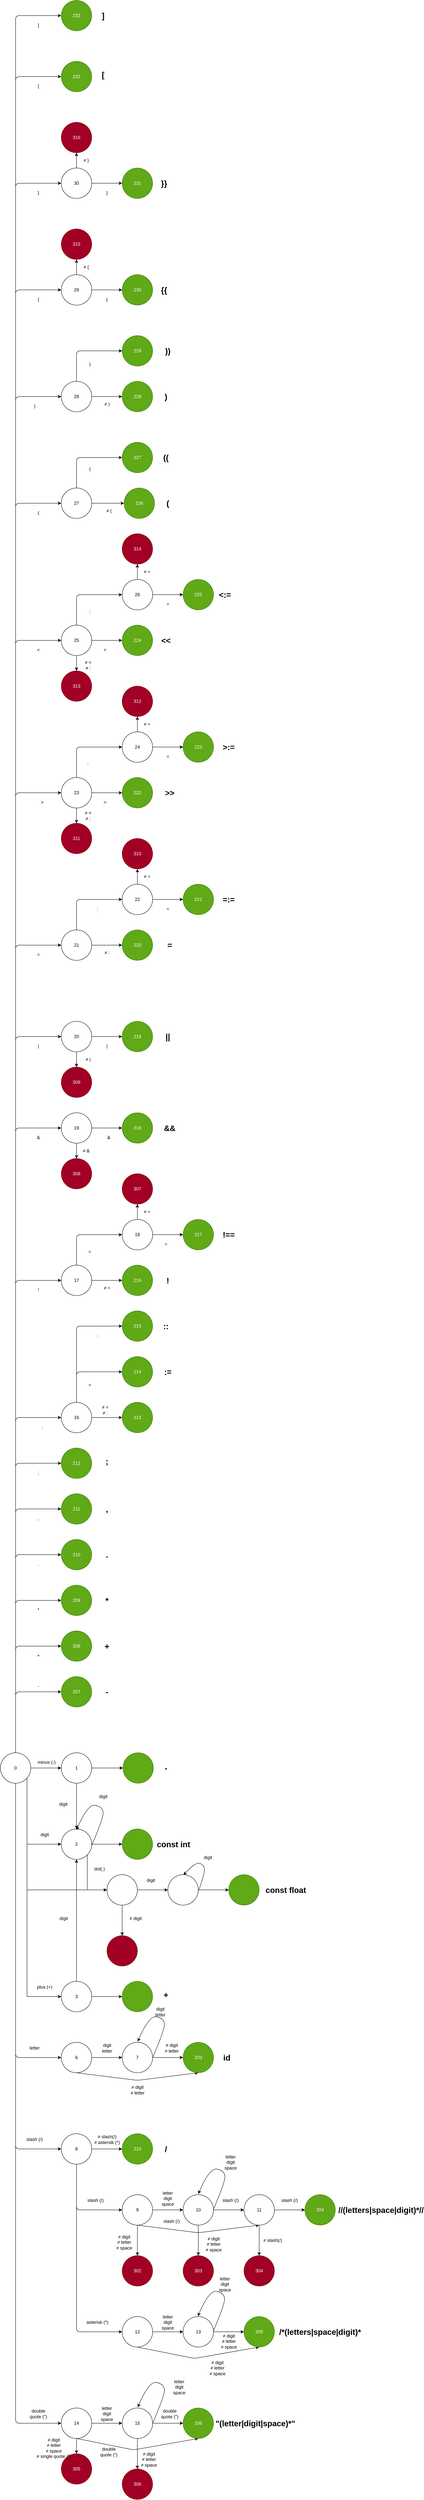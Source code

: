 <mxfile version="21.2.9" type="device">
  <diagram id="nAnOtKUittYj3XxeRmRG" name="Page-1">
    <mxGraphModel dx="810" dy="4985" grid="1" gridSize="10" guides="1" tooltips="1" connect="1" arrows="1" fold="1" page="1" pageScale="1" pageWidth="850" pageHeight="1100" math="0" shadow="0">
      <root>
        <mxCell id="0" />
        <mxCell id="1" parent="0" />
        <mxCell id="48" style="edgeStyle=none;html=1;fontSize=12;entryX=0;entryY=0.5;entryDx=0;entryDy=0;" parent="1" source="2" target="49" edge="1">
          <mxGeometry relative="1" as="geometry">
            <mxPoint x="40" y="1240" as="targetPoint" />
            <Array as="points">
              <mxPoint x="40" y="1280" />
            </Array>
          </mxGeometry>
        </mxCell>
        <mxCell id="63" style="edgeStyle=none;html=1;entryX=0;entryY=0.5;entryDx=0;entryDy=0;fontSize=12;" parent="1" source="2" target="62" edge="1">
          <mxGeometry relative="1" as="geometry">
            <Array as="points">
              <mxPoint x="40" y="1520" />
            </Array>
          </mxGeometry>
        </mxCell>
        <mxCell id="95" style="edgeStyle=none;html=1;entryX=0;entryY=0.5;entryDx=0;entryDy=0;fontSize=12;" parent="1" source="2" target="94" edge="1">
          <mxGeometry relative="1" as="geometry">
            <Array as="points">
              <mxPoint x="40" y="2240" />
            </Array>
          </mxGeometry>
        </mxCell>
        <mxCell id="131" style="edgeStyle=none;html=1;entryX=0;entryY=0.5;entryDx=0;entryDy=0;fontSize=12;" parent="1" source="2" target="130" edge="1">
          <mxGeometry relative="1" as="geometry">
            <Array as="points">
              <mxPoint x="40" y="200" />
            </Array>
          </mxGeometry>
        </mxCell>
        <mxCell id="134" style="edgeStyle=none;html=1;entryX=0;entryY=0.5;entryDx=0;entryDy=0;fontSize=12;" parent="1" source="2" target="133" edge="1">
          <mxGeometry relative="1" as="geometry">
            <Array as="points">
              <mxPoint x="40" y="320" />
            </Array>
          </mxGeometry>
        </mxCell>
        <mxCell id="137" style="edgeStyle=none;html=1;entryX=0;entryY=0.5;entryDx=0;entryDy=0;fontSize=12;" parent="1" source="2" target="136" edge="1">
          <mxGeometry relative="1" as="geometry">
            <Array as="points">
              <mxPoint x="40" y="80" />
            </Array>
          </mxGeometry>
        </mxCell>
        <mxCell id="293" style="edgeStyle=none;html=1;entryX=0;entryY=0.5;entryDx=0;entryDy=0;" parent="1" source="2" target="292" edge="1">
          <mxGeometry relative="1" as="geometry">
            <Array as="points">
              <mxPoint x="40" y="-40" />
            </Array>
          </mxGeometry>
        </mxCell>
        <mxCell id="297" style="edgeStyle=none;html=1;entryX=0;entryY=0.5;entryDx=0;entryDy=0;" parent="1" source="2" target="296" edge="1">
          <mxGeometry relative="1" as="geometry">
            <Array as="points">
              <mxPoint x="40" y="-160" />
            </Array>
          </mxGeometry>
        </mxCell>
        <mxCell id="300" style="edgeStyle=none;html=1;entryX=0;entryY=0.5;entryDx=0;entryDy=0;" parent="1" source="2" target="299" edge="1">
          <mxGeometry relative="1" as="geometry">
            <Array as="points">
              <mxPoint x="40" y="-280" />
            </Array>
          </mxGeometry>
        </mxCell>
        <mxCell id="303" style="edgeStyle=none;html=1;entryX=0;entryY=0.5;entryDx=0;entryDy=0;" parent="1" source="2" target="302" edge="1">
          <mxGeometry relative="1" as="geometry">
            <Array as="points">
              <mxPoint x="40" y="-400" />
            </Array>
          </mxGeometry>
        </mxCell>
        <mxCell id="323" style="edgeStyle=none;html=1;entryX=0;entryY=0.5;entryDx=0;entryDy=0;" parent="1" source="2" target="322" edge="1">
          <mxGeometry relative="1" as="geometry">
            <Array as="points">
              <mxPoint x="40" y="-760" />
            </Array>
          </mxGeometry>
        </mxCell>
        <mxCell id="338" style="edgeStyle=none;html=1;entryX=0;entryY=0.5;entryDx=0;entryDy=0;" parent="1" source="2" target="337" edge="1">
          <mxGeometry relative="1" as="geometry">
            <Array as="points">
              <mxPoint x="40" y="-1160" />
            </Array>
          </mxGeometry>
        </mxCell>
        <mxCell id="346" style="edgeStyle=none;html=1;entryX=0;entryY=0.5;entryDx=0;entryDy=0;" parent="1" source="2" target="345" edge="1">
          <mxGeometry relative="1" as="geometry">
            <Array as="points">
              <mxPoint x="40" y="-1400" />
            </Array>
          </mxGeometry>
        </mxCell>
        <mxCell id="356" style="edgeStyle=none;html=1;entryX=0;entryY=0.5;entryDx=0;entryDy=0;" parent="1" source="2" target="355" edge="1">
          <mxGeometry relative="1" as="geometry">
            <Array as="points">
              <mxPoint x="40" y="-1640" />
            </Array>
          </mxGeometry>
        </mxCell>
        <mxCell id="371" style="edgeStyle=none;html=1;entryX=0;entryY=0.5;entryDx=0;entryDy=0;" parent="1" source="2" target="370" edge="1">
          <mxGeometry relative="1" as="geometry">
            <Array as="points">
              <mxPoint x="40" y="-2040" />
            </Array>
          </mxGeometry>
        </mxCell>
        <mxCell id="389" style="edgeStyle=none;html=1;entryX=0;entryY=0.5;entryDx=0;entryDy=0;" parent="1" source="2" target="388" edge="1">
          <mxGeometry relative="1" as="geometry">
            <Array as="points">
              <mxPoint x="40" y="-2440" />
            </Array>
          </mxGeometry>
        </mxCell>
        <mxCell id="407" style="edgeStyle=none;html=1;entryX=0;entryY=0.5;entryDx=0;entryDy=0;" parent="1" source="2" target="406" edge="1">
          <mxGeometry relative="1" as="geometry">
            <Array as="points">
              <mxPoint x="40" y="-2800" />
            </Array>
          </mxGeometry>
        </mxCell>
        <mxCell id="429" style="edgeStyle=none;html=1;entryX=0;entryY=0.5;entryDx=0;entryDy=0;" parent="1" source="2" target="428" edge="1">
          <mxGeometry relative="1" as="geometry">
            <Array as="points">
              <mxPoint x="40" y="-3080" />
            </Array>
          </mxGeometry>
        </mxCell>
        <mxCell id="440" style="edgeStyle=none;html=1;entryX=0;entryY=0.5;entryDx=0;entryDy=0;" parent="1" source="2" target="439" edge="1">
          <mxGeometry relative="1" as="geometry">
            <Array as="points">
              <mxPoint x="40" y="-3360" />
            </Array>
          </mxGeometry>
        </mxCell>
        <mxCell id="455" style="edgeStyle=none;html=1;entryX=0;entryY=0.5;entryDx=0;entryDy=0;" parent="1" source="2" target="448" edge="1">
          <mxGeometry relative="1" as="geometry">
            <Array as="points">
              <mxPoint x="40" y="-3640" />
            </Array>
          </mxGeometry>
        </mxCell>
        <mxCell id="460" style="edgeStyle=none;html=1;entryX=0;entryY=0.5;entryDx=0;entryDy=0;" parent="1" source="2" target="459" edge="1">
          <mxGeometry relative="1" as="geometry">
            <Array as="points">
              <mxPoint x="40" y="-3920" />
            </Array>
          </mxGeometry>
        </mxCell>
        <mxCell id="463" style="edgeStyle=none;html=1;entryX=0;entryY=0.5;entryDx=0;entryDy=0;" parent="1" source="2" target="462" edge="1">
          <mxGeometry relative="1" as="geometry">
            <Array as="points">
              <mxPoint x="40" y="-4080" />
            </Array>
          </mxGeometry>
        </mxCell>
        <mxCell id="e6sotbN7k-MOho8otLU--479" style="edgeStyle=orthogonalEdgeStyle;rounded=0;orthogonalLoop=1;jettySize=auto;html=1;entryX=0;entryY=0.5;entryDx=0;entryDy=0;" parent="1" source="2" target="e6sotbN7k-MOho8otLU--478" edge="1">
          <mxGeometry relative="1" as="geometry" />
        </mxCell>
        <mxCell id="e6sotbN7k-MOho8otLU--485" style="edgeStyle=orthogonalEdgeStyle;rounded=0;orthogonalLoop=1;jettySize=auto;html=1;exitX=1;exitY=1;exitDx=0;exitDy=0;" parent="1" source="2" target="e6sotbN7k-MOho8otLU--484" edge="1">
          <mxGeometry relative="1" as="geometry">
            <Array as="points">
              <mxPoint x="70" y="548" />
              <mxPoint x="70" y="1120" />
            </Array>
          </mxGeometry>
        </mxCell>
        <mxCell id="e6sotbN7k-MOho8otLU--498" style="edgeStyle=orthogonalEdgeStyle;rounded=0;orthogonalLoop=1;jettySize=auto;html=1;exitX=1;exitY=1;exitDx=0;exitDy=0;entryX=0;entryY=0.5;entryDx=0;entryDy=0;" parent="1" source="2" target="e6sotbN7k-MOho8otLU--490" edge="1">
          <mxGeometry relative="1" as="geometry">
            <Array as="points">
              <mxPoint x="70" y="548" />
              <mxPoint x="70" y="720" />
            </Array>
          </mxGeometry>
        </mxCell>
        <mxCell id="duLEwpZsMSmpLzevc7z7-477" style="edgeStyle=orthogonalEdgeStyle;rounded=0;orthogonalLoop=1;jettySize=auto;html=1;exitX=1;exitY=1;exitDx=0;exitDy=0;entryX=0;entryY=0.5;entryDx=0;entryDy=0;" edge="1" parent="1" source="2" target="e6sotbN7k-MOho8otLU--503">
          <mxGeometry relative="1" as="geometry">
            <Array as="points">
              <mxPoint x="70" y="548" />
              <mxPoint x="70" y="840" />
            </Array>
          </mxGeometry>
        </mxCell>
        <mxCell id="2" value="0" style="ellipse;whiteSpace=wrap;html=1;aspect=fixed;" parent="1" vertex="1">
          <mxGeometry y="480" width="80" height="80" as="geometry" />
        </mxCell>
        <mxCell id="52" style="edgeStyle=none;html=1;entryX=0;entryY=0.5;entryDx=0;entryDy=0;fontSize=12;" parent="1" source="49" target="51" edge="1">
          <mxGeometry relative="1" as="geometry" />
        </mxCell>
        <mxCell id="58" style="edgeStyle=none;html=1;entryX=0.5;entryY=1;entryDx=0;entryDy=0;fontSize=12;exitX=0.5;exitY=1;exitDx=0;exitDy=0;entryPerimeter=0;" parent="1" source="49" target="55" edge="1">
          <mxGeometry relative="1" as="geometry">
            <Array as="points">
              <mxPoint x="360" y="1340" />
            </Array>
          </mxGeometry>
        </mxCell>
        <mxCell id="49" value="6" style="ellipse;whiteSpace=wrap;html=1;aspect=fixed;fontSize=12;" parent="1" vertex="1">
          <mxGeometry x="160" y="1240" width="80" height="80" as="geometry" />
        </mxCell>
        <mxCell id="50" value="letter" style="text;html=1;strokeColor=none;fillColor=none;align=center;verticalAlign=middle;whiteSpace=wrap;rounded=0;fontSize=12;" parent="1" vertex="1">
          <mxGeometry x="60" y="1240" width="60" height="30" as="geometry" />
        </mxCell>
        <mxCell id="56" style="edgeStyle=none;html=1;entryX=0;entryY=0.5;entryDx=0;entryDy=0;fontSize=12;" parent="1" source="51" target="55" edge="1">
          <mxGeometry relative="1" as="geometry" />
        </mxCell>
        <mxCell id="51" value="7" style="ellipse;whiteSpace=wrap;html=1;aspect=fixed;fontSize=12;" parent="1" vertex="1">
          <mxGeometry x="320" y="1240" width="80" height="80" as="geometry" />
        </mxCell>
        <mxCell id="53" value="" style="curved=1;endArrow=classic;html=1;exitX=1;exitY=0.5;exitDx=0;exitDy=0;entryX=0.5;entryY=0;entryDx=0;entryDy=0;" parent="1" edge="1">
          <mxGeometry width="50" height="50" relative="1" as="geometry">
            <mxPoint x="401" y="1278" as="sourcePoint" />
            <mxPoint x="361" y="1238" as="targetPoint" />
            <Array as="points">
              <mxPoint x="431" y="1208" />
              <mxPoint x="431" y="1178" />
              <mxPoint x="391" y="1168" />
            </Array>
          </mxGeometry>
        </mxCell>
        <mxCell id="54" value="digit&lt;br&gt;letter" style="text;html=1;align=center;verticalAlign=middle;resizable=0;points=[];autosize=1;strokeColor=none;fillColor=none;" parent="1" vertex="1">
          <mxGeometry x="400" y="1145" width="40" height="30" as="geometry" />
        </mxCell>
        <mxCell id="55" value="203" style="ellipse;whiteSpace=wrap;html=1;aspect=fixed;fontSize=12;fillColor=#60a917;fontColor=#ffffff;strokeColor=#2D7600;" parent="1" vertex="1">
          <mxGeometry x="480" y="1240" width="80" height="80" as="geometry" />
        </mxCell>
        <mxCell id="57" value="digit&lt;br&gt;letter" style="text;html=1;align=center;verticalAlign=middle;resizable=0;points=[];autosize=1;strokeColor=none;fillColor=none;" parent="1" vertex="1">
          <mxGeometry x="260" y="1240" width="40" height="30" as="geometry" />
        </mxCell>
        <mxCell id="59" value="≠ digit&lt;br&gt;≠ letter" style="text;html=1;align=center;verticalAlign=middle;resizable=0;points=[];autosize=1;strokeColor=none;fillColor=none;" parent="1" vertex="1">
          <mxGeometry x="425" y="1240" width="50" height="30" as="geometry" />
        </mxCell>
        <mxCell id="60" value="≠ digit&lt;br&gt;≠ letter" style="text;html=1;align=center;verticalAlign=middle;resizable=0;points=[];autosize=1;strokeColor=none;fillColor=none;" parent="1" vertex="1">
          <mxGeometry x="335" y="1350" width="50" height="30" as="geometry" />
        </mxCell>
        <mxCell id="61" value="&lt;h4&gt;&lt;span style=&quot;font-size: 21px&quot;&gt;id&lt;/span&gt;&lt;/h4&gt;" style="text;html=1;strokeColor=none;fillColor=none;align=center;verticalAlign=middle;whiteSpace=wrap;rounded=0;" parent="1" vertex="1">
          <mxGeometry x="565" y="1265" width="60" height="30" as="geometry" />
        </mxCell>
        <mxCell id="66" style="edgeStyle=none;html=1;fontSize=12;" parent="1" source="62" target="65" edge="1">
          <mxGeometry relative="1" as="geometry" />
        </mxCell>
        <mxCell id="70" style="edgeStyle=none;html=1;entryX=0;entryY=0.5;entryDx=0;entryDy=0;fontSize=12;" parent="1" source="62" target="69" edge="1">
          <mxGeometry relative="1" as="geometry">
            <Array as="points">
              <mxPoint x="200" y="1680" />
            </Array>
          </mxGeometry>
        </mxCell>
        <mxCell id="90" style="edgeStyle=none;html=1;entryX=0;entryY=0.5;entryDx=0;entryDy=0;fontSize=12;" parent="1" source="62" target="89" edge="1">
          <mxGeometry relative="1" as="geometry">
            <Array as="points">
              <mxPoint x="200" y="2000" />
            </Array>
          </mxGeometry>
        </mxCell>
        <mxCell id="62" value="8" style="ellipse;whiteSpace=wrap;html=1;aspect=fixed;fontSize=12;" parent="1" vertex="1">
          <mxGeometry x="160" y="1480" width="80" height="80" as="geometry" />
        </mxCell>
        <mxCell id="64" value="slash (/)" style="text;html=1;strokeColor=none;fillColor=none;align=center;verticalAlign=middle;whiteSpace=wrap;rounded=0;fontSize=12;" parent="1" vertex="1">
          <mxGeometry x="60" y="1480" width="60" height="30" as="geometry" />
        </mxCell>
        <mxCell id="65" value="210" style="ellipse;whiteSpace=wrap;html=1;aspect=fixed;fontSize=12;fillColor=#60a917;fontColor=#ffffff;strokeColor=#2D7600;" parent="1" vertex="1">
          <mxGeometry x="320" y="1480" width="80" height="80" as="geometry" />
        </mxCell>
        <mxCell id="73" style="edgeStyle=none;html=1;entryX=0;entryY=0.5;entryDx=0;entryDy=0;fontSize=12;" parent="1" source="69" target="72" edge="1">
          <mxGeometry relative="1" as="geometry" />
        </mxCell>
        <mxCell id="110" style="edgeStyle=none;html=1;entryX=0.5;entryY=1;entryDx=0;entryDy=0;fontSize=12;exitX=0.5;exitY=1;exitDx=0;exitDy=0;" parent="1" source="69" edge="1">
          <mxGeometry relative="1" as="geometry">
            <Array as="points">
              <mxPoint x="520" y="1740" />
            </Array>
            <mxPoint x="680" y="1720" as="targetPoint" />
          </mxGeometry>
        </mxCell>
        <mxCell id="281" style="edgeStyle=none;html=1;entryX=0.5;entryY=0;entryDx=0;entryDy=0;" parent="1" source="69" target="280" edge="1">
          <mxGeometry relative="1" as="geometry" />
        </mxCell>
        <mxCell id="69" value="9" style="ellipse;whiteSpace=wrap;html=1;aspect=fixed;fontSize=12;" parent="1" vertex="1">
          <mxGeometry x="320" y="1640" width="80" height="80" as="geometry" />
        </mxCell>
        <mxCell id="71" value="slash (/)" style="text;html=1;strokeColor=none;fillColor=none;align=center;verticalAlign=middle;whiteSpace=wrap;rounded=0;fontSize=12;" parent="1" vertex="1">
          <mxGeometry x="220" y="1640" width="60" height="30" as="geometry" />
        </mxCell>
        <mxCell id="78" style="edgeStyle=none;html=1;entryX=0;entryY=0.5;entryDx=0;entryDy=0;fontSize=12;" parent="1" source="72" edge="1">
          <mxGeometry relative="1" as="geometry">
            <mxPoint x="640" y="1680" as="targetPoint" />
          </mxGeometry>
        </mxCell>
        <mxCell id="284" style="edgeStyle=none;html=1;entryX=0.5;entryY=0;entryDx=0;entryDy=0;" parent="1" source="72" target="283" edge="1">
          <mxGeometry relative="1" as="geometry" />
        </mxCell>
        <mxCell id="72" value="10" style="ellipse;whiteSpace=wrap;html=1;aspect=fixed;fontSize=12;" parent="1" vertex="1">
          <mxGeometry x="480" y="1640" width="80" height="80" as="geometry" />
        </mxCell>
        <mxCell id="74" value="letter&lt;br&gt;digit&lt;br&gt;space" style="text;html=1;strokeColor=none;fillColor=none;align=center;verticalAlign=middle;whiteSpace=wrap;rounded=0;fontSize=12;" parent="1" vertex="1">
          <mxGeometry x="410" y="1635" width="60" height="30" as="geometry" />
        </mxCell>
        <mxCell id="75" value="" style="curved=1;endArrow=classic;html=1;exitX=1;exitY=0.5;exitDx=0;exitDy=0;entryX=0.5;entryY=0;entryDx=0;entryDy=0;" parent="1" edge="1">
          <mxGeometry width="50" height="50" relative="1" as="geometry">
            <mxPoint x="560" y="1678" as="sourcePoint" />
            <mxPoint x="520" y="1638" as="targetPoint" />
            <Array as="points">
              <mxPoint x="590" y="1608" />
              <mxPoint x="590" y="1578" />
              <mxPoint x="550" y="1568" />
            </Array>
          </mxGeometry>
        </mxCell>
        <mxCell id="76" value="letter&lt;br&gt;digit&lt;br&gt;space" style="text;html=1;strokeColor=none;fillColor=none;align=center;verticalAlign=middle;whiteSpace=wrap;rounded=0;fontSize=12;" parent="1" vertex="1">
          <mxGeometry x="575" y="1540" width="60" height="30" as="geometry" />
        </mxCell>
        <mxCell id="79" value="slash (/)" style="text;html=1;strokeColor=none;fillColor=none;align=center;verticalAlign=middle;whiteSpace=wrap;rounded=0;fontSize=12;" parent="1" vertex="1">
          <mxGeometry x="575" y="1640" width="60" height="30" as="geometry" />
        </mxCell>
        <mxCell id="86" value="204" style="ellipse;whiteSpace=wrap;html=1;aspect=fixed;fontSize=12;fillColor=#60a917;fontColor=#ffffff;strokeColor=#2D7600;" parent="1" vertex="1">
          <mxGeometry x="800" y="1640" width="80" height="80" as="geometry" />
        </mxCell>
        <mxCell id="98" style="edgeStyle=none;html=1;entryX=0;entryY=0.5;entryDx=0;entryDy=0;fontSize=12;" parent="1" source="89" target="97" edge="1">
          <mxGeometry relative="1" as="geometry" />
        </mxCell>
        <mxCell id="112" style="edgeStyle=none;html=1;entryX=0.5;entryY=1;entryDx=0;entryDy=0;fontSize=12;exitX=0.5;exitY=1;exitDx=0;exitDy=0;" parent="1" source="89" target="101" edge="1">
          <mxGeometry relative="1" as="geometry">
            <Array as="points">
              <mxPoint x="510" y="2070" />
            </Array>
          </mxGeometry>
        </mxCell>
        <mxCell id="89" value="12" style="ellipse;whiteSpace=wrap;html=1;aspect=fixed;fontSize=12;" parent="1" vertex="1">
          <mxGeometry x="320" y="1960" width="80" height="80" as="geometry" />
        </mxCell>
        <mxCell id="91" value="asterisk (*)" style="text;html=1;strokeColor=none;fillColor=none;align=center;verticalAlign=middle;whiteSpace=wrap;rounded=0;fontSize=12;" parent="1" vertex="1">
          <mxGeometry x="225" y="1960" width="60" height="30" as="geometry" />
        </mxCell>
        <mxCell id="93" value="letter&lt;br&gt;digit&lt;br&gt;space" style="text;html=1;strokeColor=none;fillColor=none;align=center;verticalAlign=middle;whiteSpace=wrap;rounded=0;fontSize=12;" parent="1" vertex="1">
          <mxGeometry x="410" y="1960" width="60" height="30" as="geometry" />
        </mxCell>
        <mxCell id="105" style="edgeStyle=none;html=1;entryX=0;entryY=0.5;entryDx=0;entryDy=0;fontSize=12;" parent="1" source="94" target="104" edge="1">
          <mxGeometry relative="1" as="geometry" />
        </mxCell>
        <mxCell id="266" style="edgeStyle=none;html=1;" parent="1" source="94" target="265" edge="1">
          <mxGeometry relative="1" as="geometry" />
        </mxCell>
        <mxCell id="268" style="edgeStyle=none;html=1;entryX=0.5;entryY=1;entryDx=0;entryDy=0;" parent="1" edge="1">
          <mxGeometry relative="1" as="geometry">
            <mxPoint x="200" y="2280" as="sourcePoint" />
            <mxPoint x="520" y="2280" as="targetPoint" />
            <Array as="points">
              <mxPoint x="350" y="2310" />
            </Array>
          </mxGeometry>
        </mxCell>
        <mxCell id="94" value="14" style="ellipse;whiteSpace=wrap;html=1;aspect=fixed;fontSize=12;" parent="1" vertex="1">
          <mxGeometry x="160" y="2200" width="80" height="80" as="geometry" />
        </mxCell>
        <mxCell id="96" value="double quote (&quot;)" style="text;html=1;strokeColor=none;fillColor=none;align=center;verticalAlign=middle;whiteSpace=wrap;rounded=0;fontSize=12;" parent="1" vertex="1">
          <mxGeometry x="70" y="2200" width="60" height="30" as="geometry" />
        </mxCell>
        <mxCell id="102" style="edgeStyle=none;html=1;entryX=0;entryY=0.5;entryDx=0;entryDy=0;fontSize=12;" parent="1" source="97" target="101" edge="1">
          <mxGeometry relative="1" as="geometry" />
        </mxCell>
        <mxCell id="97" value="13" style="ellipse;whiteSpace=wrap;html=1;aspect=fixed;fontSize=12;" parent="1" vertex="1">
          <mxGeometry x="480" y="1960" width="80" height="80" as="geometry" />
        </mxCell>
        <mxCell id="99" value="" style="curved=1;endArrow=classic;html=1;exitX=1;exitY=0.5;exitDx=0;exitDy=0;entryX=0.5;entryY=0;entryDx=0;entryDy=0;" parent="1" edge="1">
          <mxGeometry width="50" height="50" relative="1" as="geometry">
            <mxPoint x="559" y="1999" as="sourcePoint" />
            <mxPoint x="519" y="1959" as="targetPoint" />
            <Array as="points">
              <mxPoint x="589" y="1929" />
              <mxPoint x="589" y="1899" />
              <mxPoint x="549" y="1889" />
            </Array>
          </mxGeometry>
        </mxCell>
        <mxCell id="100" value="letter&lt;br&gt;digit&lt;br&gt;space" style="text;html=1;strokeColor=none;fillColor=none;align=center;verticalAlign=middle;whiteSpace=wrap;rounded=0;fontSize=12;" parent="1" vertex="1">
          <mxGeometry x="560" y="1860" width="60" height="30" as="geometry" />
        </mxCell>
        <mxCell id="101" value="205" style="ellipse;whiteSpace=wrap;html=1;aspect=fixed;fontSize=12;fillColor=#60a917;fontColor=#ffffff;strokeColor=#2D7600;" parent="1" vertex="1">
          <mxGeometry x="640" y="1960" width="80" height="80" as="geometry" />
        </mxCell>
        <mxCell id="103" value="≠ digit&lt;br&gt;≠ letter&lt;br&gt;≠ space" style="text;html=1;align=center;verticalAlign=middle;resizable=0;points=[];autosize=1;strokeColor=none;fillColor=none;" parent="1" vertex="1">
          <mxGeometry x="570" y="2000" width="60" height="50" as="geometry" />
        </mxCell>
        <mxCell id="115" style="edgeStyle=none;html=1;entryX=0;entryY=0.5;entryDx=0;entryDy=0;fontSize=12;" parent="1" source="104" edge="1">
          <mxGeometry relative="1" as="geometry">
            <mxPoint x="480" y="2240" as="targetPoint" />
          </mxGeometry>
        </mxCell>
        <mxCell id="271" style="edgeStyle=none;html=1;entryX=0.5;entryY=0;entryDx=0;entryDy=0;" parent="1" source="104" target="270" edge="1">
          <mxGeometry relative="1" as="geometry" />
        </mxCell>
        <mxCell id="104" value="15" style="ellipse;whiteSpace=wrap;html=1;aspect=fixed;fontSize=12;" parent="1" vertex="1">
          <mxGeometry x="320" y="2200" width="80" height="80" as="geometry" />
        </mxCell>
        <mxCell id="106" value="letter&lt;br&gt;digit&lt;br&gt;space" style="text;html=1;strokeColor=none;fillColor=none;align=center;verticalAlign=middle;whiteSpace=wrap;rounded=0;fontSize=12;" parent="1" vertex="1">
          <mxGeometry x="250" y="2200" width="60" height="30" as="geometry" />
        </mxCell>
        <mxCell id="107" value="" style="curved=1;endArrow=classic;html=1;exitX=1;exitY=0.5;exitDx=0;exitDy=0;entryX=0.5;entryY=0;entryDx=0;entryDy=0;" parent="1" edge="1">
          <mxGeometry width="50" height="50" relative="1" as="geometry">
            <mxPoint x="401" y="2238" as="sourcePoint" />
            <mxPoint x="361" y="2198" as="targetPoint" />
            <Array as="points">
              <mxPoint x="431" y="2168" />
              <mxPoint x="431" y="2138" />
              <mxPoint x="391" y="2128" />
            </Array>
          </mxGeometry>
        </mxCell>
        <mxCell id="108" value="letter&lt;br&gt;digit&lt;br&gt;space" style="text;html=1;strokeColor=none;fillColor=none;align=center;verticalAlign=middle;whiteSpace=wrap;rounded=0;fontSize=12;" parent="1" vertex="1">
          <mxGeometry x="440" y="2130" width="60" height="30" as="geometry" />
        </mxCell>
        <mxCell id="111" value="slash (/)" style="text;html=1;strokeColor=none;fillColor=none;align=center;verticalAlign=middle;whiteSpace=wrap;rounded=0;fontSize=12;" parent="1" vertex="1">
          <mxGeometry x="420" y="1695" width="60" height="30" as="geometry" />
        </mxCell>
        <mxCell id="113" value="≠ digit&lt;br&gt;≠ letter&lt;br&gt;≠ space" style="text;html=1;align=center;verticalAlign=middle;resizable=0;points=[];autosize=1;strokeColor=none;fillColor=none;" parent="1" vertex="1">
          <mxGeometry x="540" y="2070" width="60" height="50" as="geometry" />
        </mxCell>
        <mxCell id="116" value="double quote (&quot;)" style="text;html=1;strokeColor=none;fillColor=none;align=center;verticalAlign=middle;whiteSpace=wrap;rounded=0;fontSize=12;" parent="1" vertex="1">
          <mxGeometry x="415" y="2200" width="60" height="30" as="geometry" />
        </mxCell>
        <mxCell id="117" value="206" style="ellipse;whiteSpace=wrap;html=1;aspect=fixed;fontSize=12;fillColor=#60a917;fontColor=#ffffff;strokeColor=#2D7600;" parent="1" vertex="1">
          <mxGeometry x="480" y="2200" width="80" height="80" as="geometry" />
        </mxCell>
        <mxCell id="124" value="≠ slash(/)&lt;br&gt;≠ astersik (*)" style="text;html=1;align=center;verticalAlign=middle;resizable=0;points=[];autosize=1;strokeColor=none;fillColor=none;fontSize=12;" parent="1" vertex="1">
          <mxGeometry x="240" y="1480" width="80" height="30" as="geometry" />
        </mxCell>
        <mxCell id="125" value="&lt;h4&gt;&lt;span style=&quot;font-size: 21px&quot;&gt;//(letters|space|digit)*//&lt;/span&gt;&lt;/h4&gt;" style="text;html=1;strokeColor=none;fillColor=none;align=center;verticalAlign=middle;whiteSpace=wrap;rounded=0;" parent="1" vertex="1">
          <mxGeometry x="970" y="1665" width="60" height="30" as="geometry" />
        </mxCell>
        <mxCell id="126" value="&lt;h4&gt;&lt;span style=&quot;font-size: 21px&quot;&gt;/*(letters|space|digit)*&lt;/span&gt;&lt;/h4&gt;" style="text;html=1;strokeColor=none;fillColor=none;align=center;verticalAlign=middle;whiteSpace=wrap;rounded=0;" parent="1" vertex="1">
          <mxGeometry x="690" y="1985" width="300" height="30" as="geometry" />
        </mxCell>
        <mxCell id="129" value="&lt;h4&gt;&lt;span style=&quot;font-size: 21px&quot;&gt;&quot;(letter|digit|space)*&quot;&lt;/span&gt;&lt;/h4&gt;" style="text;html=1;strokeColor=none;fillColor=none;align=center;verticalAlign=middle;whiteSpace=wrap;rounded=0;" parent="1" vertex="1">
          <mxGeometry x="520" y="2225" width="300" height="30" as="geometry" />
        </mxCell>
        <mxCell id="130" value="208" style="ellipse;whiteSpace=wrap;html=1;aspect=fixed;fontSize=12;fillColor=#60a917;fontColor=#ffffff;strokeColor=#2D7600;" parent="1" vertex="1">
          <mxGeometry x="160" y="160" width="80" height="80" as="geometry" />
        </mxCell>
        <mxCell id="132" value="+" style="text;html=1;strokeColor=none;fillColor=none;align=center;verticalAlign=middle;whiteSpace=wrap;rounded=0;fontSize=12;" parent="1" vertex="1">
          <mxGeometry x="70" y="210" width="60" height="30" as="geometry" />
        </mxCell>
        <mxCell id="133" value="207" style="ellipse;whiteSpace=wrap;html=1;aspect=fixed;fontSize=12;fillColor=#60a917;fontColor=#ffffff;strokeColor=#2D7600;" parent="1" vertex="1">
          <mxGeometry x="160" y="280" width="80" height="80" as="geometry" />
        </mxCell>
        <mxCell id="135" value="-" style="text;html=1;strokeColor=none;fillColor=none;align=center;verticalAlign=middle;whiteSpace=wrap;rounded=0;fontSize=12;" parent="1" vertex="1">
          <mxGeometry x="70" y="290" width="60" height="30" as="geometry" />
        </mxCell>
        <mxCell id="136" value="209" style="ellipse;whiteSpace=wrap;html=1;aspect=fixed;fontSize=12;fillColor=#60a917;fontColor=#ffffff;strokeColor=#2D7600;" parent="1" vertex="1">
          <mxGeometry x="160" y="40" width="80" height="80" as="geometry" />
        </mxCell>
        <mxCell id="139" value="*" style="text;html=1;strokeColor=none;fillColor=none;align=center;verticalAlign=middle;whiteSpace=wrap;rounded=0;fontSize=12;" parent="1" vertex="1">
          <mxGeometry x="70" y="90" width="60" height="30" as="geometry" />
        </mxCell>
        <mxCell id="265" value="305" style="ellipse;whiteSpace=wrap;html=1;aspect=fixed;fillColor=#a20025;fontColor=#ffffff;strokeColor=#6F0000;" parent="1" vertex="1">
          <mxGeometry x="160" y="2320" width="80" height="80" as="geometry" />
        </mxCell>
        <mxCell id="267" value="≠ digit&lt;br&gt;≠ letter&lt;br&gt;≠ space&lt;br&gt;≠&amp;nbsp;&lt;span&gt;single quote (&quot;)&lt;/span&gt;" style="text;html=1;align=center;verticalAlign=middle;resizable=0;points=[];autosize=1;strokeColor=none;fillColor=none;" parent="1" vertex="1">
          <mxGeometry x="80" y="2270" width="120" height="70" as="geometry" />
        </mxCell>
        <mxCell id="269" value="double quote (&quot;)" style="text;html=1;strokeColor=none;fillColor=none;align=center;verticalAlign=middle;whiteSpace=wrap;rounded=0;fontSize=12;" parent="1" vertex="1">
          <mxGeometry x="255" y="2300" width="60" height="30" as="geometry" />
        </mxCell>
        <mxCell id="270" value="306" style="ellipse;whiteSpace=wrap;html=1;aspect=fixed;fillColor=#a20025;fontColor=#ffffff;strokeColor=#6F0000;" parent="1" vertex="1">
          <mxGeometry x="320" y="2360" width="80" height="80" as="geometry" />
        </mxCell>
        <mxCell id="272" value="≠ digit&lt;br&gt;≠ letter&lt;br&gt;≠ space" style="text;html=1;align=center;verticalAlign=middle;resizable=0;points=[];autosize=1;strokeColor=none;fillColor=none;" parent="1" vertex="1">
          <mxGeometry x="360" y="2310" width="60" height="50" as="geometry" />
        </mxCell>
        <mxCell id="280" value="302" style="ellipse;whiteSpace=wrap;html=1;aspect=fixed;fillColor=#a20025;fontColor=#ffffff;strokeColor=#6F0000;" parent="1" vertex="1">
          <mxGeometry x="320" y="1800" width="80" height="80" as="geometry" />
        </mxCell>
        <mxCell id="282" value="≠ digit&lt;br&gt;≠ letter&lt;br&gt;≠ space" style="text;html=1;align=center;verticalAlign=middle;resizable=0;points=[];autosize=1;strokeColor=none;fillColor=none;" parent="1" vertex="1">
          <mxGeometry x="295" y="1740" width="60" height="50" as="geometry" />
        </mxCell>
        <mxCell id="283" value="303" style="ellipse;whiteSpace=wrap;html=1;aspect=fixed;fillColor=#a20025;fontColor=#ffffff;strokeColor=#6F0000;" parent="1" vertex="1">
          <mxGeometry x="480" y="1800" width="80" height="80" as="geometry" />
        </mxCell>
        <mxCell id="285" value="≠ digit&lt;br&gt;≠ letter&lt;br&gt;≠ space" style="text;html=1;align=center;verticalAlign=middle;resizable=0;points=[];autosize=1;strokeColor=none;fillColor=none;" parent="1" vertex="1">
          <mxGeometry x="530" y="1745" width="60" height="50" as="geometry" />
        </mxCell>
        <mxCell id="286" value="&lt;h4&gt;&lt;font style=&quot;font-size: 21px&quot;&gt;-&lt;/font&gt;&lt;/h4&gt;" style="text;html=1;strokeColor=none;fillColor=none;align=center;verticalAlign=middle;whiteSpace=wrap;rounded=0;" parent="1" vertex="1">
          <mxGeometry x="250" y="305" width="60" height="30" as="geometry" />
        </mxCell>
        <mxCell id="287" value="&lt;h4&gt;&lt;font style=&quot;font-size: 21px&quot;&gt;+&lt;/font&gt;&lt;/h4&gt;" style="text;html=1;strokeColor=none;fillColor=none;align=center;verticalAlign=middle;whiteSpace=wrap;rounded=0;" parent="1" vertex="1">
          <mxGeometry x="250" y="185" width="60" height="30" as="geometry" />
        </mxCell>
        <mxCell id="288" value="&lt;h4&gt;&lt;font style=&quot;font-size: 21px&quot;&gt;*&lt;/font&gt;&lt;/h4&gt;" style="text;html=1;strokeColor=none;fillColor=none;align=center;verticalAlign=middle;whiteSpace=wrap;rounded=0;" parent="1" vertex="1">
          <mxGeometry x="250" y="65" width="60" height="30" as="geometry" />
        </mxCell>
        <mxCell id="292" value="210" style="ellipse;whiteSpace=wrap;html=1;aspect=fixed;fillColor=#60a917;fontColor=#ffffff;strokeColor=#2D7600;" parent="1" vertex="1">
          <mxGeometry x="160" y="-80" width="80" height="80" as="geometry" />
        </mxCell>
        <mxCell id="294" value="." style="text;html=1;strokeColor=none;fillColor=none;align=center;verticalAlign=middle;whiteSpace=wrap;rounded=0;fontSize=12;" parent="1" vertex="1">
          <mxGeometry x="70" y="-30" width="60" height="30" as="geometry" />
        </mxCell>
        <mxCell id="295" value="&lt;h4&gt;&lt;font style=&quot;font-size: 21px&quot;&gt;.&lt;/font&gt;&lt;/h4&gt;" style="text;html=1;strokeColor=none;fillColor=none;align=center;verticalAlign=middle;whiteSpace=wrap;rounded=0;" parent="1" vertex="1">
          <mxGeometry x="250" y="-55" width="60" height="30" as="geometry" />
        </mxCell>
        <mxCell id="296" value="211" style="ellipse;whiteSpace=wrap;html=1;aspect=fixed;fillColor=#60a917;fontColor=#ffffff;strokeColor=#2D7600;" parent="1" vertex="1">
          <mxGeometry x="160" y="-200" width="80" height="80" as="geometry" />
        </mxCell>
        <mxCell id="298" value="&lt;h4&gt;&lt;font style=&quot;font-size: 21px&quot;&gt;,&lt;/font&gt;&lt;/h4&gt;" style="text;html=1;strokeColor=none;fillColor=none;align=center;verticalAlign=middle;whiteSpace=wrap;rounded=0;" parent="1" vertex="1">
          <mxGeometry x="250" y="-175" width="60" height="30" as="geometry" />
        </mxCell>
        <mxCell id="299" value="212" style="ellipse;whiteSpace=wrap;html=1;aspect=fixed;fillColor=#60a917;fontColor=#ffffff;strokeColor=#2D7600;" parent="1" vertex="1">
          <mxGeometry x="160" y="-320" width="80" height="80" as="geometry" />
        </mxCell>
        <mxCell id="301" value="&lt;h4&gt;&lt;font style=&quot;font-size: 21px&quot;&gt;;&lt;/font&gt;&lt;/h4&gt;" style="text;html=1;strokeColor=none;fillColor=none;align=center;verticalAlign=middle;whiteSpace=wrap;rounded=0;" parent="1" vertex="1">
          <mxGeometry x="250" y="-300" width="60" height="30" as="geometry" />
        </mxCell>
        <mxCell id="306" style="edgeStyle=none;html=1;" parent="1" source="302" target="305" edge="1">
          <mxGeometry relative="1" as="geometry" />
        </mxCell>
        <mxCell id="308" style="edgeStyle=none;html=1;entryX=0;entryY=0.5;entryDx=0;entryDy=0;" parent="1" source="302" edge="1">
          <mxGeometry relative="1" as="geometry">
            <mxPoint x="320" y="-520" as="targetPoint" />
            <Array as="points">
              <mxPoint x="200" y="-520" />
            </Array>
          </mxGeometry>
        </mxCell>
        <mxCell id="315" style="edgeStyle=none;html=1;entryX=0;entryY=0.5;entryDx=0;entryDy=0;" parent="1" source="302" edge="1">
          <mxGeometry relative="1" as="geometry">
            <mxPoint x="320" y="-640" as="targetPoint" />
            <Array as="points">
              <mxPoint x="200" y="-640" />
            </Array>
          </mxGeometry>
        </mxCell>
        <mxCell id="302" value="16" style="ellipse;whiteSpace=wrap;html=1;aspect=fixed;" parent="1" vertex="1">
          <mxGeometry x="160" y="-440" width="80" height="80" as="geometry" />
        </mxCell>
        <mxCell id="304" value=":" style="text;html=1;strokeColor=none;fillColor=none;align=center;verticalAlign=middle;whiteSpace=wrap;rounded=0;" parent="1" vertex="1">
          <mxGeometry x="80" y="-390" width="60" height="30" as="geometry" />
        </mxCell>
        <mxCell id="305" value="213" style="ellipse;whiteSpace=wrap;html=1;aspect=fixed;fillColor=#60a917;fontColor=#ffffff;strokeColor=#2D7600;" parent="1" vertex="1">
          <mxGeometry x="320" y="-440" width="80" height="80" as="geometry" />
        </mxCell>
        <mxCell id="309" value="=" style="text;html=1;strokeColor=none;fillColor=none;align=center;verticalAlign=middle;whiteSpace=wrap;rounded=0;" parent="1" vertex="1">
          <mxGeometry x="205" y="-500" width="60" height="30" as="geometry" />
        </mxCell>
        <mxCell id="310" value="214" style="ellipse;whiteSpace=wrap;html=1;aspect=fixed;fillColor=#60a917;fontColor=#ffffff;strokeColor=#2D7600;" parent="1" vertex="1">
          <mxGeometry x="320" y="-560" width="80" height="80" as="geometry" />
        </mxCell>
        <mxCell id="313" value="≠ =&lt;br&gt;≠ :" style="text;html=1;align=center;verticalAlign=middle;resizable=0;points=[];autosize=1;strokeColor=none;fillColor=none;" parent="1" vertex="1">
          <mxGeometry x="260" y="-435" width="30" height="30" as="geometry" />
        </mxCell>
        <mxCell id="316" value=":" style="text;html=1;strokeColor=none;fillColor=none;align=center;verticalAlign=middle;whiteSpace=wrap;rounded=0;" parent="1" vertex="1">
          <mxGeometry x="225" y="-630" width="60" height="30" as="geometry" />
        </mxCell>
        <mxCell id="317" value="&lt;h4&gt;&lt;font style=&quot;font-size: 21px&quot;&gt;:=&lt;/font&gt;&lt;/h4&gt;" style="text;html=1;strokeColor=none;fillColor=none;align=center;verticalAlign=middle;whiteSpace=wrap;rounded=0;" parent="1" vertex="1">
          <mxGeometry x="410" y="-535" width="60" height="30" as="geometry" />
        </mxCell>
        <mxCell id="318" value="215" style="ellipse;whiteSpace=wrap;html=1;aspect=fixed;fillColor=#60a917;fontColor=#ffffff;strokeColor=#2D7600;" parent="1" vertex="1">
          <mxGeometry x="320" y="-680" width="80" height="80" as="geometry" />
        </mxCell>
        <mxCell id="321" value="&lt;h4&gt;&lt;font style=&quot;font-size: 21px&quot;&gt;::&lt;/font&gt;&lt;/h4&gt;" style="text;html=1;strokeColor=none;fillColor=none;align=center;verticalAlign=middle;whiteSpace=wrap;rounded=0;" parent="1" vertex="1">
          <mxGeometry x="405" y="-655" width="60" height="30" as="geometry" />
        </mxCell>
        <mxCell id="326" style="edgeStyle=none;html=1;" parent="1" source="322" target="325" edge="1">
          <mxGeometry relative="1" as="geometry" />
        </mxCell>
        <mxCell id="329" style="edgeStyle=none;html=1;" parent="1" source="322" target="328" edge="1">
          <mxGeometry relative="1" as="geometry">
            <Array as="points">
              <mxPoint x="200" y="-880" />
            </Array>
          </mxGeometry>
        </mxCell>
        <mxCell id="322" value="17" style="ellipse;whiteSpace=wrap;html=1;aspect=fixed;" parent="1" vertex="1">
          <mxGeometry x="160" y="-800" width="80" height="80" as="geometry" />
        </mxCell>
        <mxCell id="324" value="!" style="text;html=1;strokeColor=none;fillColor=none;align=center;verticalAlign=middle;whiteSpace=wrap;rounded=0;" parent="1" vertex="1">
          <mxGeometry x="70" y="-750" width="60" height="30" as="geometry" />
        </mxCell>
        <mxCell id="325" value="216" style="ellipse;whiteSpace=wrap;html=1;aspect=fixed;fillColor=#60a917;fontColor=#ffffff;strokeColor=#2D7600;" parent="1" vertex="1">
          <mxGeometry x="320" y="-800" width="80" height="80" as="geometry" />
        </mxCell>
        <mxCell id="327" value="≠ =" style="text;html=1;align=center;verticalAlign=middle;resizable=0;points=[];autosize=1;strokeColor=none;fillColor=none;" parent="1" vertex="1">
          <mxGeometry x="265" y="-750" width="30" height="20" as="geometry" />
        </mxCell>
        <mxCell id="332" style="edgeStyle=none;html=1;entryX=0;entryY=0.5;entryDx=0;entryDy=0;" parent="1" source="328" target="331" edge="1">
          <mxGeometry relative="1" as="geometry" />
        </mxCell>
        <mxCell id="335" style="edgeStyle=none;html=1;" parent="1" source="328" target="334" edge="1">
          <mxGeometry relative="1" as="geometry" />
        </mxCell>
        <mxCell id="328" value="18" style="ellipse;whiteSpace=wrap;html=1;aspect=fixed;" parent="1" vertex="1">
          <mxGeometry x="320" y="-920" width="80" height="80" as="geometry" />
        </mxCell>
        <mxCell id="330" value="=" style="text;html=1;strokeColor=none;fillColor=none;align=center;verticalAlign=middle;whiteSpace=wrap;rounded=0;" parent="1" vertex="1">
          <mxGeometry x="205" y="-850" width="60" height="30" as="geometry" />
        </mxCell>
        <mxCell id="331" value="217" style="ellipse;whiteSpace=wrap;html=1;aspect=fixed;fillColor=#60a917;fontColor=#ffffff;strokeColor=#2D7600;" parent="1" vertex="1">
          <mxGeometry x="480" y="-920" width="80" height="80" as="geometry" />
        </mxCell>
        <mxCell id="333" value="=" style="text;html=1;strokeColor=none;fillColor=none;align=center;verticalAlign=middle;whiteSpace=wrap;rounded=0;" parent="1" vertex="1">
          <mxGeometry x="405" y="-870" width="60" height="30" as="geometry" />
        </mxCell>
        <mxCell id="334" value="307" style="ellipse;whiteSpace=wrap;html=1;aspect=fixed;fillColor=#a20025;fontColor=#ffffff;strokeColor=#6F0000;" parent="1" vertex="1">
          <mxGeometry x="320" y="-1040" width="80" height="80" as="geometry" />
        </mxCell>
        <mxCell id="336" value="≠ =" style="text;html=1;align=center;verticalAlign=middle;resizable=0;points=[];autosize=1;strokeColor=none;fillColor=none;" parent="1" vertex="1">
          <mxGeometry x="370" y="-950" width="30" height="20" as="geometry" />
        </mxCell>
        <mxCell id="341" style="edgeStyle=none;html=1;entryX=0.5;entryY=0;entryDx=0;entryDy=0;" parent="1" source="337" target="340" edge="1">
          <mxGeometry relative="1" as="geometry" />
        </mxCell>
        <mxCell id="344" style="edgeStyle=none;html=1;" parent="1" source="337" target="343" edge="1">
          <mxGeometry relative="1" as="geometry" />
        </mxCell>
        <mxCell id="337" value="19" style="ellipse;whiteSpace=wrap;html=1;aspect=fixed;" parent="1" vertex="1">
          <mxGeometry x="160" y="-1200" width="80" height="80" as="geometry" />
        </mxCell>
        <mxCell id="339" value="&amp;amp;" style="text;html=1;strokeColor=none;fillColor=none;align=center;verticalAlign=middle;whiteSpace=wrap;rounded=0;" parent="1" vertex="1">
          <mxGeometry x="70" y="-1150" width="60" height="30" as="geometry" />
        </mxCell>
        <mxCell id="340" value="308" style="ellipse;whiteSpace=wrap;html=1;aspect=fixed;fillColor=#a20025;fontColor=#ffffff;strokeColor=#6F0000;" parent="1" vertex="1">
          <mxGeometry x="160" y="-1080" width="80" height="80" as="geometry" />
        </mxCell>
        <mxCell id="342" value="≠ &amp;amp;" style="text;html=1;align=center;verticalAlign=middle;resizable=0;points=[];autosize=1;strokeColor=none;fillColor=none;" parent="1" vertex="1">
          <mxGeometry x="210" y="-1110" width="30" height="20" as="geometry" />
        </mxCell>
        <mxCell id="343" value="218" style="ellipse;whiteSpace=wrap;html=1;aspect=fixed;fillColor=#60a917;fontColor=#ffffff;strokeColor=#2D7600;" parent="1" vertex="1">
          <mxGeometry x="320" y="-1200" width="80" height="80" as="geometry" />
        </mxCell>
        <mxCell id="349" style="edgeStyle=none;html=1;entryX=0.5;entryY=0;entryDx=0;entryDy=0;" parent="1" source="345" target="348" edge="1">
          <mxGeometry relative="1" as="geometry" />
        </mxCell>
        <mxCell id="351" style="edgeStyle=none;html=1;entryX=0;entryY=0.5;entryDx=0;entryDy=0;" parent="1" source="345" target="350" edge="1">
          <mxGeometry relative="1" as="geometry" />
        </mxCell>
        <mxCell id="345" value="20" style="ellipse;whiteSpace=wrap;html=1;aspect=fixed;" parent="1" vertex="1">
          <mxGeometry x="160" y="-1440" width="80" height="80" as="geometry" />
        </mxCell>
        <mxCell id="347" value="|" style="text;html=1;strokeColor=none;fillColor=none;align=center;verticalAlign=middle;whiteSpace=wrap;rounded=0;" parent="1" vertex="1">
          <mxGeometry x="70" y="-1390" width="60" height="30" as="geometry" />
        </mxCell>
        <mxCell id="348" value="309" style="ellipse;whiteSpace=wrap;html=1;aspect=fixed;fillColor=#a20025;fontColor=#ffffff;strokeColor=#6F0000;" parent="1" vertex="1">
          <mxGeometry x="160" y="-1320" width="80" height="80" as="geometry" />
        </mxCell>
        <mxCell id="350" value="219" style="ellipse;whiteSpace=wrap;html=1;aspect=fixed;fillColor=#60a917;fontColor=#ffffff;strokeColor=#2D7600;" parent="1" vertex="1">
          <mxGeometry x="320" y="-1440" width="80" height="80" as="geometry" />
        </mxCell>
        <mxCell id="352" value="&amp;amp;" style="text;html=1;strokeColor=none;fillColor=none;align=center;verticalAlign=middle;whiteSpace=wrap;rounded=0;" parent="1" vertex="1">
          <mxGeometry x="255" y="-1150" width="60" height="30" as="geometry" />
        </mxCell>
        <mxCell id="353" value="|" style="text;html=1;strokeColor=none;fillColor=none;align=center;verticalAlign=middle;whiteSpace=wrap;rounded=0;" parent="1" vertex="1">
          <mxGeometry x="250" y="-1390" width="60" height="30" as="geometry" />
        </mxCell>
        <mxCell id="354" value="≠ |" style="text;html=1;align=center;verticalAlign=middle;resizable=0;points=[];autosize=1;strokeColor=none;fillColor=none;" parent="1" vertex="1">
          <mxGeometry x="215" y="-1350" width="30" height="20" as="geometry" />
        </mxCell>
        <mxCell id="359" style="edgeStyle=none;html=1;entryX=0;entryY=0.5;entryDx=0;entryDy=0;" parent="1" source="355" target="358" edge="1">
          <mxGeometry relative="1" as="geometry" />
        </mxCell>
        <mxCell id="361" style="edgeStyle=none;html=1;entryX=0;entryY=0.5;entryDx=0;entryDy=0;" parent="1" source="355" target="360" edge="1">
          <mxGeometry relative="1" as="geometry">
            <Array as="points">
              <mxPoint x="200" y="-1760" />
            </Array>
          </mxGeometry>
        </mxCell>
        <mxCell id="355" value="21" style="ellipse;whiteSpace=wrap;html=1;aspect=fixed;" parent="1" vertex="1">
          <mxGeometry x="160" y="-1680" width="80" height="80" as="geometry" />
        </mxCell>
        <mxCell id="357" value="=" style="text;html=1;strokeColor=none;fillColor=none;align=center;verticalAlign=middle;whiteSpace=wrap;rounded=0;" parent="1" vertex="1">
          <mxGeometry x="70" y="-1630" width="60" height="30" as="geometry" />
        </mxCell>
        <mxCell id="358" value="220" style="ellipse;whiteSpace=wrap;html=1;aspect=fixed;fillColor=#60a917;fontColor=#ffffff;strokeColor=#2D7600;" parent="1" vertex="1">
          <mxGeometry x="320" y="-1680" width="80" height="80" as="geometry" />
        </mxCell>
        <mxCell id="364" style="edgeStyle=none;html=1;entryX=0;entryY=0.5;entryDx=0;entryDy=0;" parent="1" source="360" target="363" edge="1">
          <mxGeometry relative="1" as="geometry" />
        </mxCell>
        <mxCell id="368" style="edgeStyle=none;html=1;entryX=0.5;entryY=1;entryDx=0;entryDy=0;" parent="1" source="360" target="367" edge="1">
          <mxGeometry relative="1" as="geometry" />
        </mxCell>
        <mxCell id="360" value="22" style="ellipse;whiteSpace=wrap;html=1;aspect=fixed;" parent="1" vertex="1">
          <mxGeometry x="320" y="-1800" width="80" height="80" as="geometry" />
        </mxCell>
        <mxCell id="362" value=":" style="text;html=1;strokeColor=none;fillColor=none;align=center;verticalAlign=middle;whiteSpace=wrap;rounded=0;" parent="1" vertex="1">
          <mxGeometry x="225" y="-1750" width="60" height="30" as="geometry" />
        </mxCell>
        <mxCell id="363" value="221" style="ellipse;whiteSpace=wrap;html=1;aspect=fixed;fillColor=#60a917;fontColor=#ffffff;strokeColor=#2D7600;" parent="1" vertex="1">
          <mxGeometry x="480" y="-1800" width="80" height="80" as="geometry" />
        </mxCell>
        <mxCell id="365" value="=" style="text;html=1;strokeColor=none;fillColor=none;align=center;verticalAlign=middle;whiteSpace=wrap;rounded=0;" parent="1" vertex="1">
          <mxGeometry x="410" y="-1750" width="60" height="30" as="geometry" />
        </mxCell>
        <mxCell id="366" value="≠ :" style="text;html=1;align=center;verticalAlign=middle;resizable=0;points=[];autosize=1;strokeColor=none;fillColor=none;" parent="1" vertex="1">
          <mxGeometry x="265" y="-1630" width="30" height="20" as="geometry" />
        </mxCell>
        <mxCell id="367" value="310" style="ellipse;whiteSpace=wrap;html=1;aspect=fixed;fillColor=#a20025;fontColor=#ffffff;strokeColor=#6F0000;" parent="1" vertex="1">
          <mxGeometry x="320" y="-1920" width="80" height="80" as="geometry" />
        </mxCell>
        <mxCell id="369" value="≠ =" style="text;html=1;align=center;verticalAlign=middle;resizable=0;points=[];autosize=1;strokeColor=none;fillColor=none;" parent="1" vertex="1">
          <mxGeometry x="370" y="-1830" width="30" height="20" as="geometry" />
        </mxCell>
        <mxCell id="374" style="edgeStyle=none;html=1;entryX=0;entryY=0.5;entryDx=0;entryDy=0;" parent="1" source="370" target="373" edge="1">
          <mxGeometry relative="1" as="geometry" />
        </mxCell>
        <mxCell id="377" style="edgeStyle=none;html=1;entryX=0;entryY=0.5;entryDx=0;entryDy=0;" parent="1" source="370" target="376" edge="1">
          <mxGeometry relative="1" as="geometry">
            <Array as="points">
              <mxPoint x="200" y="-2160" />
            </Array>
          </mxGeometry>
        </mxCell>
        <mxCell id="383" style="edgeStyle=none;html=1;entryX=0.5;entryY=0;entryDx=0;entryDy=0;" parent="1" source="370" target="382" edge="1">
          <mxGeometry relative="1" as="geometry" />
        </mxCell>
        <mxCell id="370" value="23" style="ellipse;whiteSpace=wrap;html=1;aspect=fixed;" parent="1" vertex="1">
          <mxGeometry x="160" y="-2080" width="80" height="80" as="geometry" />
        </mxCell>
        <mxCell id="372" value="&amp;gt;" style="text;html=1;strokeColor=none;fillColor=none;align=center;verticalAlign=middle;whiteSpace=wrap;rounded=0;" parent="1" vertex="1">
          <mxGeometry x="80" y="-2030" width="60" height="30" as="geometry" />
        </mxCell>
        <mxCell id="373" value="222" style="ellipse;whiteSpace=wrap;html=1;aspect=fixed;fillColor=#60a917;fontColor=#ffffff;strokeColor=#2D7600;" parent="1" vertex="1">
          <mxGeometry x="320" y="-2080" width="80" height="80" as="geometry" />
        </mxCell>
        <mxCell id="375" value="&amp;gt;" style="text;html=1;strokeColor=none;fillColor=none;align=center;verticalAlign=middle;whiteSpace=wrap;rounded=0;" parent="1" vertex="1">
          <mxGeometry x="245" y="-2030" width="60" height="30" as="geometry" />
        </mxCell>
        <mxCell id="380" style="edgeStyle=none;html=1;entryX=0;entryY=0.5;entryDx=0;entryDy=0;" parent="1" source="376" target="379" edge="1">
          <mxGeometry relative="1" as="geometry" />
        </mxCell>
        <mxCell id="386" style="edgeStyle=none;html=1;entryX=0.5;entryY=1;entryDx=0;entryDy=0;" parent="1" source="376" target="385" edge="1">
          <mxGeometry relative="1" as="geometry" />
        </mxCell>
        <mxCell id="376" value="24" style="ellipse;whiteSpace=wrap;html=1;aspect=fixed;" parent="1" vertex="1">
          <mxGeometry x="320" y="-2200" width="80" height="80" as="geometry" />
        </mxCell>
        <mxCell id="378" value=":" style="text;html=1;strokeColor=none;fillColor=none;align=center;verticalAlign=middle;whiteSpace=wrap;rounded=0;" parent="1" vertex="1">
          <mxGeometry x="200" y="-2130" width="60" height="30" as="geometry" />
        </mxCell>
        <mxCell id="379" value="223" style="ellipse;whiteSpace=wrap;html=1;aspect=fixed;fillColor=#60a917;fontColor=#ffffff;strokeColor=#2D7600;" parent="1" vertex="1">
          <mxGeometry x="480" y="-2200" width="80" height="80" as="geometry" />
        </mxCell>
        <mxCell id="381" value="=" style="text;html=1;strokeColor=none;fillColor=none;align=center;verticalAlign=middle;whiteSpace=wrap;rounded=0;" parent="1" vertex="1">
          <mxGeometry x="410" y="-2150" width="60" height="30" as="geometry" />
        </mxCell>
        <mxCell id="382" value="311" style="ellipse;whiteSpace=wrap;html=1;aspect=fixed;fillColor=#a20025;fontColor=#ffffff;strokeColor=#6F0000;" parent="1" vertex="1">
          <mxGeometry x="160" y="-1960" width="80" height="80" as="geometry" />
        </mxCell>
        <mxCell id="384" value="≠ &amp;gt;&lt;br&gt;≠ :" style="text;html=1;align=center;verticalAlign=middle;resizable=0;points=[];autosize=1;strokeColor=none;fillColor=none;" parent="1" vertex="1">
          <mxGeometry x="215" y="-1995" width="30" height="30" as="geometry" />
        </mxCell>
        <mxCell id="385" value="312" style="ellipse;whiteSpace=wrap;html=1;aspect=fixed;fillColor=#a20025;fontColor=#ffffff;strokeColor=#6F0000;" parent="1" vertex="1">
          <mxGeometry x="320" y="-2320" width="80" height="80" as="geometry" />
        </mxCell>
        <mxCell id="387" value="≠ =" style="text;html=1;align=center;verticalAlign=middle;resizable=0;points=[];autosize=1;strokeColor=none;fillColor=none;" parent="1" vertex="1">
          <mxGeometry x="370" y="-2230" width="30" height="20" as="geometry" />
        </mxCell>
        <mxCell id="392" style="edgeStyle=none;html=1;entryX=0;entryY=0.5;entryDx=0;entryDy=0;" parent="1" source="388" target="391" edge="1">
          <mxGeometry relative="1" as="geometry" />
        </mxCell>
        <mxCell id="395" style="edgeStyle=none;html=1;entryX=0.5;entryY=0;entryDx=0;entryDy=0;" parent="1" source="388" target="394" edge="1">
          <mxGeometry relative="1" as="geometry" />
        </mxCell>
        <mxCell id="398" style="edgeStyle=none;html=1;entryX=0;entryY=0.5;entryDx=0;entryDy=0;" parent="1" source="388" target="397" edge="1">
          <mxGeometry relative="1" as="geometry">
            <Array as="points">
              <mxPoint x="200" y="-2560" />
            </Array>
          </mxGeometry>
        </mxCell>
        <mxCell id="388" value="25" style="ellipse;whiteSpace=wrap;html=1;aspect=fixed;" parent="1" vertex="1">
          <mxGeometry x="160" y="-2480" width="80" height="80" as="geometry" />
        </mxCell>
        <mxCell id="390" value="&amp;lt;" style="text;html=1;strokeColor=none;fillColor=none;align=center;verticalAlign=middle;whiteSpace=wrap;rounded=0;" parent="1" vertex="1">
          <mxGeometry x="70" y="-2430" width="60" height="30" as="geometry" />
        </mxCell>
        <mxCell id="391" value="224" style="ellipse;whiteSpace=wrap;html=1;aspect=fixed;fillColor=#60a917;fontColor=#ffffff;strokeColor=#2D7600;" parent="1" vertex="1">
          <mxGeometry x="320" y="-2480" width="80" height="80" as="geometry" />
        </mxCell>
        <mxCell id="393" value="&amp;lt;" style="text;html=1;strokeColor=none;fillColor=none;align=center;verticalAlign=middle;whiteSpace=wrap;rounded=0;" parent="1" vertex="1">
          <mxGeometry x="245" y="-2430" width="60" height="30" as="geometry" />
        </mxCell>
        <mxCell id="394" value="313" style="ellipse;whiteSpace=wrap;html=1;aspect=fixed;fillColor=#a20025;fontColor=#ffffff;strokeColor=#6F0000;" parent="1" vertex="1">
          <mxGeometry x="160" y="-2360" width="80" height="80" as="geometry" />
        </mxCell>
        <mxCell id="396" value="≠ &amp;lt;&lt;br&gt;≠ :" style="text;html=1;align=center;verticalAlign=middle;resizable=0;points=[];autosize=1;strokeColor=none;fillColor=none;" parent="1" vertex="1">
          <mxGeometry x="210" y="-2395" width="40" height="40" as="geometry" />
        </mxCell>
        <mxCell id="401" style="edgeStyle=none;html=1;entryX=0;entryY=0.5;entryDx=0;entryDy=0;" parent="1" source="397" target="400" edge="1">
          <mxGeometry relative="1" as="geometry" />
        </mxCell>
        <mxCell id="404" style="edgeStyle=none;html=1;entryX=0.5;entryY=1;entryDx=0;entryDy=0;" parent="1" source="397" target="403" edge="1">
          <mxGeometry relative="1" as="geometry" />
        </mxCell>
        <mxCell id="397" value="26" style="ellipse;whiteSpace=wrap;html=1;aspect=fixed;" parent="1" vertex="1">
          <mxGeometry x="320" y="-2600" width="80" height="80" as="geometry" />
        </mxCell>
        <mxCell id="399" value=":" style="text;html=1;strokeColor=none;fillColor=none;align=center;verticalAlign=middle;whiteSpace=wrap;rounded=0;" parent="1" vertex="1">
          <mxGeometry x="205" y="-2530" width="60" height="30" as="geometry" />
        </mxCell>
        <mxCell id="400" value="225" style="ellipse;whiteSpace=wrap;html=1;aspect=fixed;fillColor=#60a917;fontColor=#ffffff;strokeColor=#2D7600;" parent="1" vertex="1">
          <mxGeometry x="480" y="-2600" width="80" height="80" as="geometry" />
        </mxCell>
        <mxCell id="402" value="=" style="text;html=1;strokeColor=none;fillColor=none;align=center;verticalAlign=middle;whiteSpace=wrap;rounded=0;" parent="1" vertex="1">
          <mxGeometry x="410" y="-2550" width="60" height="30" as="geometry" />
        </mxCell>
        <mxCell id="403" value="314" style="ellipse;whiteSpace=wrap;html=1;aspect=fixed;fillColor=#a20025;fontColor=#ffffff;strokeColor=#6F0000;" parent="1" vertex="1">
          <mxGeometry x="320" y="-2720" width="80" height="80" as="geometry" />
        </mxCell>
        <mxCell id="405" value="≠ =" style="text;html=1;align=center;verticalAlign=middle;resizable=0;points=[];autosize=1;strokeColor=none;fillColor=none;" parent="1" vertex="1">
          <mxGeometry x="370" y="-2630" width="30" height="20" as="geometry" />
        </mxCell>
        <mxCell id="411" style="edgeStyle=none;html=1;entryX=0;entryY=0.5;entryDx=0;entryDy=0;" parent="1" source="406" target="410" edge="1">
          <mxGeometry relative="1" as="geometry" />
        </mxCell>
        <mxCell id="414" style="edgeStyle=none;html=1;entryX=0;entryY=0.5;entryDx=0;entryDy=0;" parent="1" source="406" target="413" edge="1">
          <mxGeometry relative="1" as="geometry">
            <Array as="points">
              <mxPoint x="200" y="-2920" />
            </Array>
          </mxGeometry>
        </mxCell>
        <mxCell id="406" value="27" style="ellipse;whiteSpace=wrap;html=1;aspect=fixed;" parent="1" vertex="1">
          <mxGeometry x="160" y="-2840" width="80" height="80" as="geometry" />
        </mxCell>
        <mxCell id="409" value="(" style="text;html=1;strokeColor=none;fillColor=none;align=center;verticalAlign=middle;whiteSpace=wrap;rounded=0;" parent="1" vertex="1">
          <mxGeometry x="70" y="-2790" width="60" height="30" as="geometry" />
        </mxCell>
        <mxCell id="410" value="226" style="ellipse;whiteSpace=wrap;html=1;aspect=fixed;fillColor=#60a917;fontColor=#ffffff;strokeColor=#2D7600;" parent="1" vertex="1">
          <mxGeometry x="325" y="-2840" width="80" height="80" as="geometry" />
        </mxCell>
        <mxCell id="412" value="≠ (" style="text;html=1;align=center;verticalAlign=middle;resizable=0;points=[];autosize=1;strokeColor=none;fillColor=none;" parent="1" vertex="1">
          <mxGeometry x="270" y="-2790" width="30" height="20" as="geometry" />
        </mxCell>
        <mxCell id="413" value="227" style="ellipse;whiteSpace=wrap;html=1;aspect=fixed;fillColor=#60a917;fontColor=#ffffff;strokeColor=#2D7600;" parent="1" vertex="1">
          <mxGeometry x="320" y="-2960" width="80" height="80" as="geometry" />
        </mxCell>
        <mxCell id="415" value="(" style="text;html=1;align=center;verticalAlign=middle;resizable=0;points=[];autosize=1;strokeColor=none;fillColor=none;" parent="1" vertex="1">
          <mxGeometry x="225" y="-2900" width="20" height="20" as="geometry" />
        </mxCell>
        <mxCell id="416" value="&lt;h4&gt;&lt;font style=&quot;font-size: 21px&quot;&gt;!==&lt;/font&gt;&lt;/h4&gt;" style="text;html=1;strokeColor=none;fillColor=none;align=center;verticalAlign=middle;whiteSpace=wrap;rounded=0;" parent="1" vertex="1">
          <mxGeometry x="570" y="-895" width="60" height="30" as="geometry" />
        </mxCell>
        <mxCell id="417" value="&lt;h4&gt;&lt;font style=&quot;font-size: 21px&quot;&gt;!&lt;/font&gt;&lt;/h4&gt;" style="text;html=1;strokeColor=none;fillColor=none;align=center;verticalAlign=middle;whiteSpace=wrap;rounded=0;" parent="1" vertex="1">
          <mxGeometry x="410" y="-775" width="60" height="30" as="geometry" />
        </mxCell>
        <mxCell id="418" value="&lt;h4&gt;&lt;font style=&quot;font-size: 21px&quot;&gt;&amp;amp;&amp;amp;&lt;/font&gt;&lt;/h4&gt;" style="text;html=1;strokeColor=none;fillColor=none;align=center;verticalAlign=middle;whiteSpace=wrap;rounded=0;" parent="1" vertex="1">
          <mxGeometry x="415" y="-1175" width="60" height="30" as="geometry" />
        </mxCell>
        <mxCell id="419" value="&lt;h4&gt;&lt;font style=&quot;font-size: 21px&quot;&gt;||&lt;/font&gt;&lt;/h4&gt;" style="text;html=1;strokeColor=none;fillColor=none;align=center;verticalAlign=middle;whiteSpace=wrap;rounded=0;" parent="1" vertex="1">
          <mxGeometry x="410" y="-1415" width="60" height="30" as="geometry" />
        </mxCell>
        <mxCell id="420" value="&lt;h4&gt;&lt;font style=&quot;font-size: 21px&quot;&gt;=&lt;/font&gt;&lt;/h4&gt;" style="text;html=1;strokeColor=none;fillColor=none;align=center;verticalAlign=middle;whiteSpace=wrap;rounded=0;" parent="1" vertex="1">
          <mxGeometry x="415" y="-1655" width="60" height="30" as="geometry" />
        </mxCell>
        <mxCell id="421" value="&lt;h4&gt;&lt;font style=&quot;font-size: 21px&quot;&gt;=:=&lt;/font&gt;&lt;/h4&gt;" style="text;html=1;strokeColor=none;fillColor=none;align=center;verticalAlign=middle;whiteSpace=wrap;rounded=0;" parent="1" vertex="1">
          <mxGeometry x="570" y="-1775" width="60" height="30" as="geometry" />
        </mxCell>
        <mxCell id="422" value="&lt;h4&gt;&lt;font style=&quot;font-size: 21px&quot;&gt;&amp;gt;&amp;gt;&lt;/font&gt;&lt;/h4&gt;" style="text;html=1;strokeColor=none;fillColor=none;align=center;verticalAlign=middle;whiteSpace=wrap;rounded=0;" parent="1" vertex="1">
          <mxGeometry x="415" y="-2055" width="60" height="30" as="geometry" />
        </mxCell>
        <mxCell id="423" value="&lt;h4&gt;&lt;font style=&quot;font-size: 21px&quot;&gt;&amp;gt;:=&lt;/font&gt;&lt;/h4&gt;" style="text;html=1;strokeColor=none;fillColor=none;align=center;verticalAlign=middle;whiteSpace=wrap;rounded=0;" parent="1" vertex="1">
          <mxGeometry x="570" y="-2175" width="60" height="30" as="geometry" />
        </mxCell>
        <mxCell id="424" value="&lt;h4&gt;&lt;font style=&quot;font-size: 21px&quot;&gt;&amp;lt;&amp;lt;&lt;/font&gt;&lt;/h4&gt;" style="text;html=1;strokeColor=none;fillColor=none;align=center;verticalAlign=middle;whiteSpace=wrap;rounded=0;" parent="1" vertex="1">
          <mxGeometry x="405" y="-2455" width="60" height="30" as="geometry" />
        </mxCell>
        <mxCell id="425" value="&lt;h4&gt;&lt;font style=&quot;font-size: 21px&quot;&gt;&amp;lt;:=&lt;/font&gt;&lt;/h4&gt;" style="text;html=1;strokeColor=none;fillColor=none;align=center;verticalAlign=middle;whiteSpace=wrap;rounded=0;" parent="1" vertex="1">
          <mxGeometry x="560" y="-2575" width="60" height="30" as="geometry" />
        </mxCell>
        <mxCell id="426" value="&lt;h4&gt;&lt;font style=&quot;font-size: 21px&quot;&gt;(&lt;/font&gt;&lt;/h4&gt;" style="text;html=1;strokeColor=none;fillColor=none;align=center;verticalAlign=middle;whiteSpace=wrap;rounded=0;" parent="1" vertex="1">
          <mxGeometry x="410" y="-2815" width="60" height="30" as="geometry" />
        </mxCell>
        <mxCell id="427" value="&lt;h4&gt;&lt;font style=&quot;font-size: 21px&quot;&gt;((&lt;/font&gt;&lt;/h4&gt;" style="text;html=1;strokeColor=none;fillColor=none;align=center;verticalAlign=middle;whiteSpace=wrap;rounded=0;" parent="1" vertex="1">
          <mxGeometry x="405" y="-2935" width="60" height="30" as="geometry" />
        </mxCell>
        <mxCell id="432" style="edgeStyle=none;html=1;" parent="1" source="428" target="431" edge="1">
          <mxGeometry relative="1" as="geometry" />
        </mxCell>
        <mxCell id="435" style="edgeStyle=none;html=1;entryX=0;entryY=0.5;entryDx=0;entryDy=0;" parent="1" source="428" target="434" edge="1">
          <mxGeometry relative="1" as="geometry">
            <Array as="points">
              <mxPoint x="200" y="-3200" />
            </Array>
          </mxGeometry>
        </mxCell>
        <mxCell id="428" value="28" style="ellipse;whiteSpace=wrap;html=1;aspect=fixed;" parent="1" vertex="1">
          <mxGeometry x="160" y="-3120" width="80" height="80" as="geometry" />
        </mxCell>
        <mxCell id="430" value=")" style="text;html=1;strokeColor=none;fillColor=none;align=center;verticalAlign=middle;whiteSpace=wrap;rounded=0;" parent="1" vertex="1">
          <mxGeometry x="60" y="-3070" width="60" height="30" as="geometry" />
        </mxCell>
        <mxCell id="431" value="228" style="ellipse;whiteSpace=wrap;html=1;aspect=fixed;fillColor=#60a917;fontColor=#ffffff;strokeColor=#2D7600;" parent="1" vertex="1">
          <mxGeometry x="320" y="-3120" width="80" height="80" as="geometry" />
        </mxCell>
        <mxCell id="433" value="≠ )" style="text;html=1;align=center;verticalAlign=middle;resizable=0;points=[];autosize=1;strokeColor=none;fillColor=none;" parent="1" vertex="1">
          <mxGeometry x="265" y="-3070" width="30" height="20" as="geometry" />
        </mxCell>
        <mxCell id="434" value="229" style="ellipse;whiteSpace=wrap;html=1;aspect=fixed;fillColor=#60a917;fontColor=#ffffff;strokeColor=#2D7600;" parent="1" vertex="1">
          <mxGeometry x="320" y="-3240" width="80" height="80" as="geometry" />
        </mxCell>
        <mxCell id="436" value=")" style="text;html=1;strokeColor=none;fillColor=none;align=center;verticalAlign=middle;whiteSpace=wrap;rounded=0;" parent="1" vertex="1">
          <mxGeometry x="205" y="-3180" width="60" height="30" as="geometry" />
        </mxCell>
        <mxCell id="437" value="&lt;h4&gt;&lt;font style=&quot;font-size: 21px&quot;&gt;)&lt;/font&gt;&lt;/h4&gt;" style="text;html=1;strokeColor=none;fillColor=none;align=center;verticalAlign=middle;whiteSpace=wrap;rounded=0;" parent="1" vertex="1">
          <mxGeometry x="405" y="-3095" width="60" height="30" as="geometry" />
        </mxCell>
        <mxCell id="438" value="&lt;h4&gt;&lt;font style=&quot;font-size: 21px&quot;&gt;))&lt;/font&gt;&lt;/h4&gt;" style="text;html=1;strokeColor=none;fillColor=none;align=center;verticalAlign=middle;whiteSpace=wrap;rounded=0;" parent="1" vertex="1">
          <mxGeometry x="410" y="-3215" width="60" height="30" as="geometry" />
        </mxCell>
        <mxCell id="443" style="edgeStyle=none;html=1;entryX=0;entryY=0.5;entryDx=0;entryDy=0;" parent="1" source="439" target="442" edge="1">
          <mxGeometry relative="1" as="geometry" />
        </mxCell>
        <mxCell id="446" style="edgeStyle=none;html=1;entryX=0.5;entryY=1;entryDx=0;entryDy=0;" parent="1" source="439" target="445" edge="1">
          <mxGeometry relative="1" as="geometry" />
        </mxCell>
        <mxCell id="439" value="29" style="ellipse;whiteSpace=wrap;html=1;aspect=fixed;" parent="1" vertex="1">
          <mxGeometry x="160" y="-3400" width="80" height="80" as="geometry" />
        </mxCell>
        <mxCell id="441" value="{" style="text;html=1;strokeColor=none;fillColor=none;align=center;verticalAlign=middle;whiteSpace=wrap;rounded=0;" parent="1" vertex="1">
          <mxGeometry x="70" y="-3350" width="60" height="30" as="geometry" />
        </mxCell>
        <mxCell id="442" value="230" style="ellipse;whiteSpace=wrap;html=1;aspect=fixed;fillColor=#60a917;fontColor=#ffffff;strokeColor=#2D7600;" parent="1" vertex="1">
          <mxGeometry x="320" y="-3400" width="80" height="80" as="geometry" />
        </mxCell>
        <mxCell id="444" value="{" style="text;html=1;strokeColor=none;fillColor=none;align=center;verticalAlign=middle;whiteSpace=wrap;rounded=0;" parent="1" vertex="1">
          <mxGeometry x="250" y="-3350" width="60" height="30" as="geometry" />
        </mxCell>
        <mxCell id="445" value="315" style="ellipse;whiteSpace=wrap;html=1;aspect=fixed;fillColor=#a20025;fontColor=#ffffff;strokeColor=#6F0000;" parent="1" vertex="1">
          <mxGeometry x="160" y="-3520" width="80" height="80" as="geometry" />
        </mxCell>
        <mxCell id="447" value="≠ {" style="text;html=1;align=center;verticalAlign=middle;resizable=0;points=[];autosize=1;strokeColor=none;fillColor=none;" parent="1" vertex="1">
          <mxGeometry x="210" y="-3430" width="30" height="20" as="geometry" />
        </mxCell>
        <mxCell id="450" style="edgeStyle=none;html=1;entryX=0;entryY=0.5;entryDx=0;entryDy=0;" parent="1" source="448" target="449" edge="1">
          <mxGeometry relative="1" as="geometry" />
        </mxCell>
        <mxCell id="452" style="edgeStyle=none;html=1;entryX=0.5;entryY=1;entryDx=0;entryDy=0;" parent="1" source="448" target="451" edge="1">
          <mxGeometry relative="1" as="geometry" />
        </mxCell>
        <mxCell id="448" value="30" style="ellipse;whiteSpace=wrap;html=1;aspect=fixed;" parent="1" vertex="1">
          <mxGeometry x="160" y="-3680" width="80" height="80" as="geometry" />
        </mxCell>
        <mxCell id="449" value="231" style="ellipse;whiteSpace=wrap;html=1;aspect=fixed;fillColor=#60a917;fontColor=#ffffff;strokeColor=#2D7600;" parent="1" vertex="1">
          <mxGeometry x="320" y="-3680" width="80" height="80" as="geometry" />
        </mxCell>
        <mxCell id="451" value="316" style="ellipse;whiteSpace=wrap;html=1;aspect=fixed;fillColor=#a20025;fontColor=#ffffff;strokeColor=#6F0000;" parent="1" vertex="1">
          <mxGeometry x="160" y="-3800" width="80" height="80" as="geometry" />
        </mxCell>
        <mxCell id="453" value="≠ }" style="text;html=1;align=center;verticalAlign=middle;resizable=0;points=[];autosize=1;strokeColor=none;fillColor=none;" parent="1" vertex="1">
          <mxGeometry x="210" y="-3710" width="30" height="20" as="geometry" />
        </mxCell>
        <mxCell id="454" value="}" style="text;html=1;strokeColor=none;fillColor=none;align=center;verticalAlign=middle;whiteSpace=wrap;rounded=0;" parent="1" vertex="1">
          <mxGeometry x="250" y="-3630" width="60" height="30" as="geometry" />
        </mxCell>
        <mxCell id="456" value="}" style="text;html=1;strokeColor=none;fillColor=none;align=center;verticalAlign=middle;whiteSpace=wrap;rounded=0;" parent="1" vertex="1">
          <mxGeometry x="70" y="-3630" width="60" height="30" as="geometry" />
        </mxCell>
        <mxCell id="457" value="&lt;h4&gt;&lt;font style=&quot;font-size: 21px&quot;&gt;{{&lt;/font&gt;&lt;/h4&gt;" style="text;html=1;strokeColor=none;fillColor=none;align=center;verticalAlign=middle;whiteSpace=wrap;rounded=0;" parent="1" vertex="1">
          <mxGeometry x="400" y="-3375" width="60" height="30" as="geometry" />
        </mxCell>
        <mxCell id="458" value="&lt;h4&gt;&lt;font style=&quot;font-size: 21px&quot;&gt;}}&lt;/font&gt;&lt;/h4&gt;" style="text;html=1;strokeColor=none;fillColor=none;align=center;verticalAlign=middle;whiteSpace=wrap;rounded=0;" parent="1" vertex="1">
          <mxGeometry x="400" y="-3655" width="60" height="30" as="geometry" />
        </mxCell>
        <mxCell id="459" value="232" style="ellipse;whiteSpace=wrap;html=1;aspect=fixed;fillColor=#60a917;fontColor=#ffffff;strokeColor=#2D7600;" parent="1" vertex="1">
          <mxGeometry x="160" y="-3960" width="80" height="80" as="geometry" />
        </mxCell>
        <mxCell id="461" value="[" style="text;html=1;strokeColor=none;fillColor=none;align=center;verticalAlign=middle;whiteSpace=wrap;rounded=0;" parent="1" vertex="1">
          <mxGeometry x="70" y="-3910" width="60" height="30" as="geometry" />
        </mxCell>
        <mxCell id="462" value="233" style="ellipse;whiteSpace=wrap;html=1;aspect=fixed;fillColor=#60a917;fontColor=#ffffff;strokeColor=#2D7600;" parent="1" vertex="1">
          <mxGeometry x="160" y="-4120" width="80" height="80" as="geometry" />
        </mxCell>
        <mxCell id="464" value="]" style="text;html=1;strokeColor=none;fillColor=none;align=center;verticalAlign=middle;whiteSpace=wrap;rounded=0;" parent="1" vertex="1">
          <mxGeometry x="70" y="-4070" width="60" height="30" as="geometry" />
        </mxCell>
        <mxCell id="465" value="&lt;h4&gt;&lt;font style=&quot;font-size: 21px&quot;&gt;[&lt;/font&gt;&lt;/h4&gt;" style="text;html=1;strokeColor=none;fillColor=none;align=center;verticalAlign=middle;whiteSpace=wrap;rounded=0;" parent="1" vertex="1">
          <mxGeometry x="240" y="-3940" width="60" height="30" as="geometry" />
        </mxCell>
        <mxCell id="466" value="&lt;h4&gt;&lt;span style=&quot;font-size: 21px&quot;&gt;]&lt;/span&gt;&lt;/h4&gt;" style="text;html=1;strokeColor=none;fillColor=none;align=center;verticalAlign=middle;whiteSpace=wrap;rounded=0;" parent="1" vertex="1">
          <mxGeometry x="240" y="-4095" width="60" height="30" as="geometry" />
        </mxCell>
        <mxCell id="469" style="edgeStyle=none;html=1;entryX=0;entryY=0.5;entryDx=0;entryDy=0;" parent="1" source="468" target="86" edge="1">
          <mxGeometry relative="1" as="geometry" />
        </mxCell>
        <mxCell id="472" style="edgeStyle=none;html=1;entryX=0.5;entryY=0;entryDx=0;entryDy=0;" parent="1" source="468" target="471" edge="1">
          <mxGeometry relative="1" as="geometry" />
        </mxCell>
        <mxCell id="468" value="11" style="ellipse;whiteSpace=wrap;html=1;aspect=fixed;" parent="1" vertex="1">
          <mxGeometry x="640" y="1640" width="80" height="80" as="geometry" />
        </mxCell>
        <mxCell id="470" value="slash (/)" style="text;html=1;strokeColor=none;fillColor=none;align=center;verticalAlign=middle;whiteSpace=wrap;rounded=0;fontSize=12;" parent="1" vertex="1">
          <mxGeometry x="730" y="1640" width="60" height="30" as="geometry" />
        </mxCell>
        <mxCell id="471" value="304" style="ellipse;whiteSpace=wrap;html=1;aspect=fixed;fillColor=#a20025;fontColor=#ffffff;strokeColor=#6F0000;" parent="1" vertex="1">
          <mxGeometry x="640" y="1800" width="80" height="80" as="geometry" />
        </mxCell>
        <mxCell id="474" value="≠ slash(/)" style="text;html=1;align=center;verticalAlign=middle;resizable=0;points=[];autosize=1;strokeColor=none;fillColor=none;" parent="1" vertex="1">
          <mxGeometry x="685" y="1750" width="60" height="20" as="geometry" />
        </mxCell>
        <mxCell id="475" value="&lt;h4&gt;&lt;span style=&quot;font-size: 21px&quot;&gt;/&lt;/span&gt;&lt;/h4&gt;" style="text;html=1;strokeColor=none;fillColor=none;align=center;verticalAlign=middle;whiteSpace=wrap;rounded=0;" parent="1" vertex="1">
          <mxGeometry x="405" y="1505" width="60" height="30" as="geometry" />
        </mxCell>
        <mxCell id="476" value="," style="text;html=1;strokeColor=none;fillColor=none;align=center;verticalAlign=middle;whiteSpace=wrap;rounded=0;fontSize=12;" parent="1" vertex="1">
          <mxGeometry x="70" y="-150" width="60" height="30" as="geometry" />
        </mxCell>
        <mxCell id="477" value=";" style="text;html=1;strokeColor=none;fillColor=none;align=center;verticalAlign=middle;whiteSpace=wrap;rounded=0;fontSize=12;" parent="1" vertex="1">
          <mxGeometry x="70" y="-270" width="60" height="30" as="geometry" />
        </mxCell>
        <mxCell id="e6sotbN7k-MOho8otLU--482" style="edgeStyle=orthogonalEdgeStyle;rounded=0;orthogonalLoop=1;jettySize=auto;html=1;entryX=0;entryY=0.5;entryDx=0;entryDy=0;" parent="1" source="e6sotbN7k-MOho8otLU--478" target="e6sotbN7k-MOho8otLU--481" edge="1">
          <mxGeometry relative="1" as="geometry" />
        </mxCell>
        <mxCell id="e6sotbN7k-MOho8otLU--491" style="edgeStyle=orthogonalEdgeStyle;rounded=0;orthogonalLoop=1;jettySize=auto;html=1;entryX=0.5;entryY=0;entryDx=0;entryDy=0;" parent="1" source="e6sotbN7k-MOho8otLU--478" target="e6sotbN7k-MOho8otLU--490" edge="1">
          <mxGeometry relative="1" as="geometry" />
        </mxCell>
        <mxCell id="e6sotbN7k-MOho8otLU--478" value="1" style="ellipse;whiteSpace=wrap;html=1;aspect=fixed;" parent="1" vertex="1">
          <mxGeometry x="160" y="480" width="80" height="80" as="geometry" />
        </mxCell>
        <mxCell id="e6sotbN7k-MOho8otLU--480" value="minus (-)" style="text;html=1;align=center;verticalAlign=middle;resizable=0;points=[];autosize=1;strokeColor=none;fillColor=none;" parent="1" vertex="1">
          <mxGeometry x="86" y="490" width="70" height="30" as="geometry" />
        </mxCell>
        <mxCell id="e6sotbN7k-MOho8otLU--481" value="" style="ellipse;whiteSpace=wrap;html=1;aspect=fixed;fillColor=#60a917;fontColor=#ffffff;strokeColor=#2D7600;" parent="1" vertex="1">
          <mxGeometry x="322" y="480" width="80" height="80" as="geometry" />
        </mxCell>
        <mxCell id="e6sotbN7k-MOho8otLU--483" value="&lt;h4&gt;&lt;font style=&quot;font-size: 21px&quot;&gt;-&lt;/font&gt;&lt;/h4&gt;" style="text;html=1;strokeColor=none;fillColor=none;align=center;verticalAlign=middle;whiteSpace=wrap;rounded=0;" parent="1" vertex="1">
          <mxGeometry x="405" y="505" width="60" height="30" as="geometry" />
        </mxCell>
        <mxCell id="e6sotbN7k-MOho8otLU--488" style="edgeStyle=orthogonalEdgeStyle;rounded=0;orthogonalLoop=1;jettySize=auto;html=1;entryX=0;entryY=0.5;entryDx=0;entryDy=0;" parent="1" source="e6sotbN7k-MOho8otLU--484" target="e6sotbN7k-MOho8otLU--487" edge="1">
          <mxGeometry relative="1" as="geometry" />
        </mxCell>
        <mxCell id="e6sotbN7k-MOho8otLU--492" style="edgeStyle=orthogonalEdgeStyle;rounded=0;orthogonalLoop=1;jettySize=auto;html=1;entryX=0.5;entryY=1;entryDx=0;entryDy=0;" parent="1" source="e6sotbN7k-MOho8otLU--484" target="e6sotbN7k-MOho8otLU--490" edge="1">
          <mxGeometry relative="1" as="geometry" />
        </mxCell>
        <mxCell id="e6sotbN7k-MOho8otLU--484" value="3" style="ellipse;whiteSpace=wrap;html=1;aspect=fixed;" parent="1" vertex="1">
          <mxGeometry x="160" y="1080" width="80" height="80" as="geometry" />
        </mxCell>
        <mxCell id="e6sotbN7k-MOho8otLU--486" value="plus (+)" style="text;html=1;align=center;verticalAlign=middle;resizable=0;points=[];autosize=1;strokeColor=none;fillColor=none;" parent="1" vertex="1">
          <mxGeometry x="86" y="1080" width="60" height="30" as="geometry" />
        </mxCell>
        <mxCell id="e6sotbN7k-MOho8otLU--487" value="" style="ellipse;whiteSpace=wrap;html=1;aspect=fixed;fillColor=#60a917;fontColor=#ffffff;strokeColor=#2D7600;" parent="1" vertex="1">
          <mxGeometry x="320" y="1080" width="80" height="80" as="geometry" />
        </mxCell>
        <mxCell id="e6sotbN7k-MOho8otLU--489" value="&lt;h4&gt;&lt;font style=&quot;font-size: 21px&quot;&gt;+&lt;/font&gt;&lt;/h4&gt;" style="text;html=1;strokeColor=none;fillColor=none;align=center;verticalAlign=middle;whiteSpace=wrap;rounded=0;" parent="1" vertex="1">
          <mxGeometry x="405" y="1100" width="60" height="30" as="geometry" />
        </mxCell>
        <mxCell id="e6sotbN7k-MOho8otLU--501" style="edgeStyle=orthogonalEdgeStyle;rounded=0;orthogonalLoop=1;jettySize=auto;html=1;" parent="1" source="e6sotbN7k-MOho8otLU--490" target="e6sotbN7k-MOho8otLU--500" edge="1">
          <mxGeometry relative="1" as="geometry" />
        </mxCell>
        <mxCell id="e6sotbN7k-MOho8otLU--504" style="edgeStyle=orthogonalEdgeStyle;rounded=0;orthogonalLoop=1;jettySize=auto;html=1;exitX=1;exitY=1;exitDx=0;exitDy=0;" parent="1" source="e6sotbN7k-MOho8otLU--490" target="e6sotbN7k-MOho8otLU--503" edge="1">
          <mxGeometry relative="1" as="geometry">
            <Array as="points">
              <mxPoint x="228" y="840" />
            </Array>
          </mxGeometry>
        </mxCell>
        <mxCell id="e6sotbN7k-MOho8otLU--490" value="2" style="ellipse;whiteSpace=wrap;html=1;aspect=fixed;" parent="1" vertex="1">
          <mxGeometry x="160" y="680" width="80" height="80" as="geometry" />
        </mxCell>
        <mxCell id="e6sotbN7k-MOho8otLU--493" value="digit" style="text;html=1;align=center;verticalAlign=middle;resizable=0;points=[];autosize=1;strokeColor=none;fillColor=none;" parent="1" vertex="1">
          <mxGeometry x="141" y="900" width="50" height="30" as="geometry" />
        </mxCell>
        <mxCell id="e6sotbN7k-MOho8otLU--494" value="digit" style="text;html=1;align=center;verticalAlign=middle;resizable=0;points=[];autosize=1;strokeColor=none;fillColor=none;" parent="1" vertex="1">
          <mxGeometry x="140" y="600" width="50" height="30" as="geometry" />
        </mxCell>
        <mxCell id="e6sotbN7k-MOho8otLU--495" value="" style="curved=1;endArrow=classic;html=1;exitX=1;exitY=0.5;exitDx=0;exitDy=0;entryX=0.5;entryY=0;entryDx=0;entryDy=0;" parent="1" edge="1">
          <mxGeometry width="50" height="50" relative="1" as="geometry">
            <mxPoint x="240" y="723" as="sourcePoint" />
            <mxPoint x="200" y="683" as="targetPoint" />
            <Array as="points">
              <mxPoint x="270" y="653" />
              <mxPoint x="270" y="623" />
              <mxPoint x="230" y="613" />
            </Array>
          </mxGeometry>
        </mxCell>
        <mxCell id="e6sotbN7k-MOho8otLU--496" value="digit" style="text;html=1;align=center;verticalAlign=middle;resizable=0;points=[];autosize=1;strokeColor=none;fillColor=none;" parent="1" vertex="1">
          <mxGeometry x="245" y="580" width="50" height="30" as="geometry" />
        </mxCell>
        <mxCell id="e6sotbN7k-MOho8otLU--499" value="digit" style="text;html=1;align=center;verticalAlign=middle;resizable=0;points=[];autosize=1;strokeColor=none;fillColor=none;" parent="1" vertex="1">
          <mxGeometry x="91" y="680" width="50" height="30" as="geometry" />
        </mxCell>
        <mxCell id="e6sotbN7k-MOho8otLU--500" value="" style="ellipse;whiteSpace=wrap;html=1;aspect=fixed;fillColor=#60a917;fontColor=#ffffff;strokeColor=#2D7600;" parent="1" vertex="1">
          <mxGeometry x="320" y="680" width="80" height="80" as="geometry" />
        </mxCell>
        <mxCell id="e6sotbN7k-MOho8otLU--502" value="&lt;h4&gt;&lt;font style=&quot;font-size: 21px&quot;&gt;const int&lt;/font&gt;&lt;/h4&gt;" style="text;html=1;strokeColor=none;fillColor=none;align=center;verticalAlign=middle;whiteSpace=wrap;rounded=0;" parent="1" vertex="1">
          <mxGeometry x="410" y="705" width="90" height="30" as="geometry" />
        </mxCell>
        <mxCell id="e6sotbN7k-MOho8otLU--507" style="edgeStyle=orthogonalEdgeStyle;rounded=0;orthogonalLoop=1;jettySize=auto;html=1;" parent="1" source="e6sotbN7k-MOho8otLU--503" target="e6sotbN7k-MOho8otLU--506" edge="1">
          <mxGeometry relative="1" as="geometry" />
        </mxCell>
        <mxCell id="e6sotbN7k-MOho8otLU--510" style="edgeStyle=orthogonalEdgeStyle;rounded=0;orthogonalLoop=1;jettySize=auto;html=1;entryX=0;entryY=0.5;entryDx=0;entryDy=0;" parent="1" source="e6sotbN7k-MOho8otLU--503" target="e6sotbN7k-MOho8otLU--509" edge="1">
          <mxGeometry relative="1" as="geometry" />
        </mxCell>
        <mxCell id="e6sotbN7k-MOho8otLU--503" value="" style="ellipse;whiteSpace=wrap;html=1;aspect=fixed;" parent="1" vertex="1">
          <mxGeometry x="280" y="800" width="80" height="80" as="geometry" />
        </mxCell>
        <mxCell id="e6sotbN7k-MOho8otLU--505" value="dot(.)" style="text;html=1;align=center;verticalAlign=middle;resizable=0;points=[];autosize=1;strokeColor=none;fillColor=none;" parent="1" vertex="1">
          <mxGeometry x="235" y="770" width="50" height="30" as="geometry" />
        </mxCell>
        <mxCell id="e6sotbN7k-MOho8otLU--506" value="" style="ellipse;whiteSpace=wrap;html=1;aspect=fixed;fillColor=#a20025;fontColor=#ffffff;strokeColor=#6F0000;" parent="1" vertex="1">
          <mxGeometry x="280" y="960" width="80" height="80" as="geometry" />
        </mxCell>
        <mxCell id="e6sotbN7k-MOho8otLU--508" value="≠&amp;nbsp;digit" style="text;html=1;align=center;verticalAlign=middle;resizable=0;points=[];autosize=1;strokeColor=none;fillColor=none;" parent="1" vertex="1">
          <mxGeometry x="325" y="900" width="60" height="30" as="geometry" />
        </mxCell>
        <mxCell id="e6sotbN7k-MOho8otLU--514" style="edgeStyle=orthogonalEdgeStyle;rounded=0;orthogonalLoop=1;jettySize=auto;html=1;entryX=0;entryY=0.5;entryDx=0;entryDy=0;" parent="1" source="e6sotbN7k-MOho8otLU--509" target="e6sotbN7k-MOho8otLU--513" edge="1">
          <mxGeometry relative="1" as="geometry" />
        </mxCell>
        <mxCell id="e6sotbN7k-MOho8otLU--509" value="" style="ellipse;whiteSpace=wrap;html=1;aspect=fixed;" parent="1" vertex="1">
          <mxGeometry x="440" y="800" width="80" height="80" as="geometry" />
        </mxCell>
        <mxCell id="e6sotbN7k-MOho8otLU--511" value="" style="curved=1;endArrow=classic;html=1;exitX=1;exitY=0.5;exitDx=0;exitDy=0;entryX=0.5;entryY=0;entryDx=0;entryDy=0;" parent="1" edge="1">
          <mxGeometry width="50" height="50" relative="1" as="geometry">
            <mxPoint x="521" y="841" as="sourcePoint" />
            <mxPoint x="481" y="801" as="targetPoint" />
            <Array as="points">
              <mxPoint x="540" y="790" />
              <mxPoint x="530" y="770" />
              <mxPoint x="510" y="770" />
            </Array>
          </mxGeometry>
        </mxCell>
        <mxCell id="e6sotbN7k-MOho8otLU--512" value="digit" style="text;html=1;align=center;verticalAlign=middle;resizable=0;points=[];autosize=1;strokeColor=none;fillColor=none;" parent="1" vertex="1">
          <mxGeometry x="520" y="740" width="50" height="30" as="geometry" />
        </mxCell>
        <mxCell id="e6sotbN7k-MOho8otLU--513" value="" style="ellipse;whiteSpace=wrap;html=1;aspect=fixed;fillColor=#60a917;fontColor=#ffffff;strokeColor=#2D7600;" parent="1" vertex="1">
          <mxGeometry x="600" y="800" width="80" height="80" as="geometry" />
        </mxCell>
        <mxCell id="e6sotbN7k-MOho8otLU--515" value="&lt;h4&gt;&lt;font style=&quot;font-size: 21px&quot;&gt;const float&lt;/font&gt;&lt;/h4&gt;" style="text;html=1;strokeColor=none;fillColor=none;align=center;verticalAlign=middle;whiteSpace=wrap;rounded=0;" parent="1" vertex="1">
          <mxGeometry x="690" y="825" width="120" height="30" as="geometry" />
        </mxCell>
        <mxCell id="e6sotbN7k-MOho8otLU--516" value="digit" style="text;html=1;align=center;verticalAlign=middle;resizable=0;points=[];autosize=1;strokeColor=none;fillColor=none;" parent="1" vertex="1">
          <mxGeometry x="370" y="800" width="50" height="30" as="geometry" />
        </mxCell>
      </root>
    </mxGraphModel>
  </diagram>
</mxfile>
